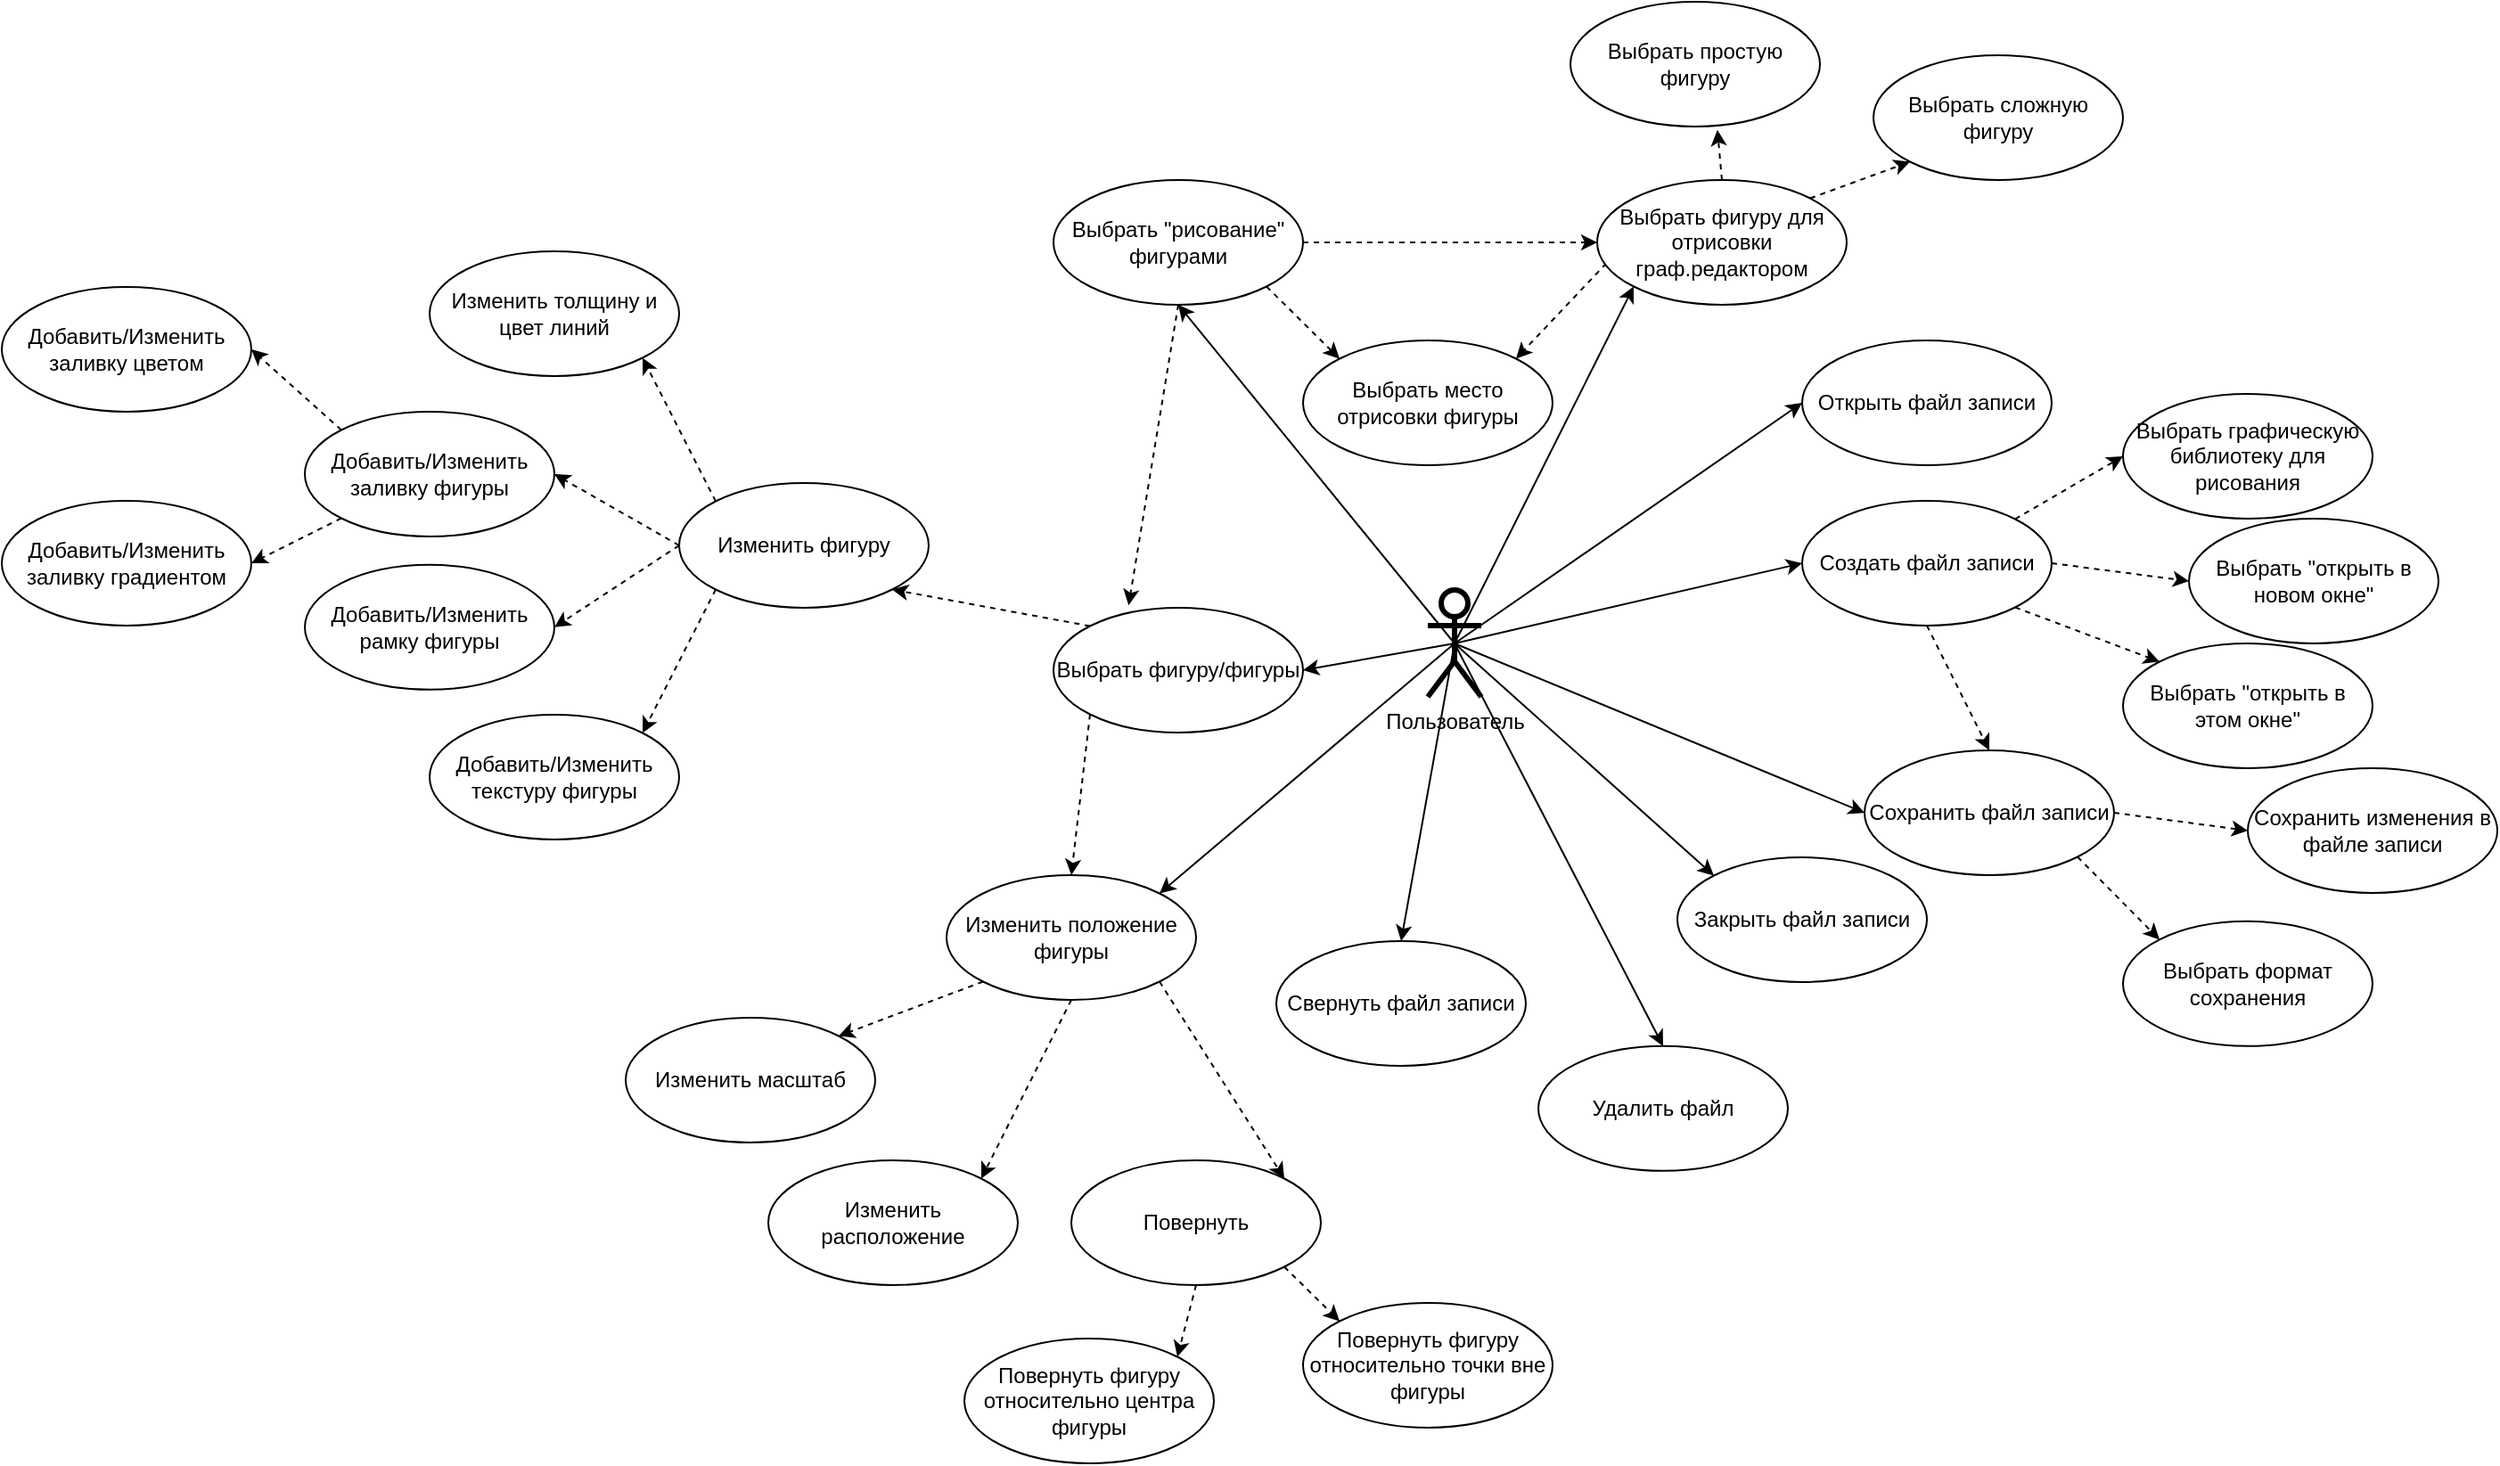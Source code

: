 <mxfile version="22.0.4" type="device" pages="3">
  <diagram id="1iLuEVDnIjaZkvtr9r3q" name="Use Case">
    <mxGraphModel dx="2060" dy="1740" grid="0" gridSize="28" guides="1" tooltips="1" connect="1" arrows="1" fold="1" page="1" pageScale="1" pageWidth="827" pageHeight="1169" background="#ffffff" math="0" shadow="0">
      <root>
        <mxCell id="0" />
        <mxCell id="1" parent="0" />
        <mxCell id="Kh0sasTL_dXiheRaYRA4-22" style="edgeStyle=none;rounded=1;orthogonalLoop=1;jettySize=auto;html=1;exitX=0.5;exitY=0.5;exitDx=0;exitDy=0;exitPerimeter=0;entryX=0;entryY=1;entryDx=0;entryDy=0;labelBackgroundColor=none;fontColor=default;" parent="1" source="oxRBoDqXkXfbxjHfXgDR-1" target="Kh0sasTL_dXiheRaYRA4-2" edge="1">
          <mxGeometry relative="1" as="geometry" />
        </mxCell>
        <mxCell id="Kh0sasTL_dXiheRaYRA4-23" style="edgeStyle=none;rounded=1;orthogonalLoop=1;jettySize=auto;html=1;exitX=0.5;exitY=0.5;exitDx=0;exitDy=0;exitPerimeter=0;entryX=0;entryY=0.5;entryDx=0;entryDy=0;labelBackgroundColor=none;fontColor=default;" parent="1" source="oxRBoDqXkXfbxjHfXgDR-1" target="Kh0sasTL_dXiheRaYRA4-11" edge="1">
          <mxGeometry relative="1" as="geometry" />
        </mxCell>
        <mxCell id="Kh0sasTL_dXiheRaYRA4-24" style="edgeStyle=none;rounded=1;orthogonalLoop=1;jettySize=auto;html=1;exitX=0.5;exitY=0.5;exitDx=0;exitDy=0;exitPerimeter=0;entryX=0;entryY=0.5;entryDx=0;entryDy=0;labelBackgroundColor=none;fontColor=default;" parent="1" source="oxRBoDqXkXfbxjHfXgDR-1" target="Kh0sasTL_dXiheRaYRA4-1" edge="1">
          <mxGeometry relative="1" as="geometry" />
        </mxCell>
        <mxCell id="Kh0sasTL_dXiheRaYRA4-31" style="edgeStyle=none;rounded=1;orthogonalLoop=1;jettySize=auto;html=1;exitX=0.5;exitY=0.5;exitDx=0;exitDy=0;exitPerimeter=0;entryX=0;entryY=0;entryDx=0;entryDy=0;labelBackgroundColor=none;fontColor=default;" parent="1" source="oxRBoDqXkXfbxjHfXgDR-1" target="Kh0sasTL_dXiheRaYRA4-12" edge="1">
          <mxGeometry relative="1" as="geometry" />
        </mxCell>
        <mxCell id="Kh0sasTL_dXiheRaYRA4-32" style="edgeStyle=none;rounded=1;orthogonalLoop=1;jettySize=auto;html=1;exitX=0.5;exitY=0.5;exitDx=0;exitDy=0;exitPerimeter=0;entryX=0.5;entryY=0;entryDx=0;entryDy=0;labelBackgroundColor=none;fontColor=default;" parent="1" source="oxRBoDqXkXfbxjHfXgDR-1" target="Kh0sasTL_dXiheRaYRA4-10" edge="1">
          <mxGeometry relative="1" as="geometry" />
        </mxCell>
        <mxCell id="Kh0sasTL_dXiheRaYRA4-33" style="edgeStyle=none;rounded=1;orthogonalLoop=1;jettySize=auto;html=1;exitX=0.5;exitY=0.5;exitDx=0;exitDy=0;exitPerimeter=0;entryX=1;entryY=0;entryDx=0;entryDy=0;labelBackgroundColor=none;fontColor=default;" parent="1" source="oxRBoDqXkXfbxjHfXgDR-1" target="Kh0sasTL_dXiheRaYRA4-8" edge="1">
          <mxGeometry relative="1" as="geometry" />
        </mxCell>
        <mxCell id="Kh0sasTL_dXiheRaYRA4-41" style="edgeStyle=none;rounded=1;orthogonalLoop=1;jettySize=auto;html=1;exitX=0.5;exitY=0.5;exitDx=0;exitDy=0;exitPerimeter=0;entryX=0.5;entryY=1;entryDx=0;entryDy=0;labelBackgroundColor=none;fontColor=default;" parent="1" source="oxRBoDqXkXfbxjHfXgDR-1" target="Kh0sasTL_dXiheRaYRA4-7" edge="1">
          <mxGeometry relative="1" as="geometry" />
        </mxCell>
        <mxCell id="Kh0sasTL_dXiheRaYRA4-95" style="edgeStyle=none;rounded=1;orthogonalLoop=1;jettySize=auto;html=1;exitX=0.5;exitY=0.5;exitDx=0;exitDy=0;exitPerimeter=0;entryX=1;entryY=0.5;entryDx=0;entryDy=0;labelBackgroundColor=none;fontColor=default;" parent="1" source="oxRBoDqXkXfbxjHfXgDR-1" target="Kh0sasTL_dXiheRaYRA4-93" edge="1">
          <mxGeometry relative="1" as="geometry" />
        </mxCell>
        <mxCell id="Kh0sasTL_dXiheRaYRA4-109" style="edgeStyle=none;rounded=1;orthogonalLoop=1;jettySize=auto;html=1;exitX=0.5;exitY=0.5;exitDx=0;exitDy=0;exitPerimeter=0;entryX=0;entryY=0.5;entryDx=0;entryDy=0;labelBackgroundColor=none;fontColor=default;" parent="1" source="oxRBoDqXkXfbxjHfXgDR-1" target="Kh0sasTL_dXiheRaYRA4-9" edge="1">
          <mxGeometry relative="1" as="geometry" />
        </mxCell>
        <mxCell id="oxRBoDqXkXfbxjHfXgDR-1" value="Пользователь" style="shape=umlActor;verticalLabelPosition=bottom;verticalAlign=top;html=1;strokeWidth=3;labelBackgroundColor=none;rounded=1;" parent="1" vertex="1">
          <mxGeometry x="600" y="280" width="30" height="60" as="geometry" />
        </mxCell>
        <mxCell id="Kh0sasTL_dXiheRaYRA4-25" style="edgeStyle=none;rounded=1;orthogonalLoop=1;jettySize=auto;html=1;exitX=1;exitY=0;exitDx=0;exitDy=0;entryX=0;entryY=0.5;entryDx=0;entryDy=0;labelBackgroundColor=none;fontColor=default;dashed=1;" parent="1" source="Kh0sasTL_dXiheRaYRA4-1" target="Kh0sasTL_dXiheRaYRA4-13" edge="1">
          <mxGeometry relative="1" as="geometry" />
        </mxCell>
        <mxCell id="Kh0sasTL_dXiheRaYRA4-26" style="edgeStyle=none;rounded=1;orthogonalLoop=1;jettySize=auto;html=1;exitX=1;exitY=0.5;exitDx=0;exitDy=0;entryX=0;entryY=0.5;entryDx=0;entryDy=0;labelBackgroundColor=none;fontColor=default;dashed=1;" parent="1" source="Kh0sasTL_dXiheRaYRA4-1" target="Kh0sasTL_dXiheRaYRA4-14" edge="1">
          <mxGeometry relative="1" as="geometry" />
        </mxCell>
        <mxCell id="Kh0sasTL_dXiheRaYRA4-27" style="edgeStyle=none;rounded=1;orthogonalLoop=1;jettySize=auto;html=1;exitX=1;exitY=1;exitDx=0;exitDy=0;entryX=0;entryY=0;entryDx=0;entryDy=0;labelBackgroundColor=none;fontColor=default;dashed=1;" parent="1" source="Kh0sasTL_dXiheRaYRA4-1" target="Kh0sasTL_dXiheRaYRA4-15" edge="1">
          <mxGeometry relative="1" as="geometry" />
        </mxCell>
        <mxCell id="Kh0sasTL_dXiheRaYRA4-28" style="edgeStyle=none;rounded=1;orthogonalLoop=1;jettySize=auto;html=1;exitX=0.5;exitY=1;exitDx=0;exitDy=0;entryX=0.5;entryY=0;entryDx=0;entryDy=0;labelBackgroundColor=none;fontColor=default;dashed=1;" parent="1" source="Kh0sasTL_dXiheRaYRA4-1" target="Kh0sasTL_dXiheRaYRA4-9" edge="1">
          <mxGeometry relative="1" as="geometry" />
        </mxCell>
        <mxCell id="Kh0sasTL_dXiheRaYRA4-1" value="Создать файл записи" style="ellipse;whiteSpace=wrap;html=1;labelBackgroundColor=none;rounded=1;" parent="1" vertex="1">
          <mxGeometry x="810" y="230" width="140" height="70" as="geometry" />
        </mxCell>
        <mxCell id="Kh0sasTL_dXiheRaYRA4-21" style="rounded=1;orthogonalLoop=1;jettySize=auto;html=1;exitX=1;exitY=0;exitDx=0;exitDy=0;entryX=0;entryY=1;entryDx=0;entryDy=0;labelBackgroundColor=none;fontColor=default;dashed=1;" parent="1" source="Kh0sasTL_dXiheRaYRA4-2" target="Kh0sasTL_dXiheRaYRA4-4" edge="1">
          <mxGeometry relative="1" as="geometry" />
        </mxCell>
        <mxCell id="Kh0sasTL_dXiheRaYRA4-94" style="edgeStyle=none;rounded=1;orthogonalLoop=1;jettySize=auto;html=1;exitX=0.037;exitY=0.667;exitDx=0;exitDy=0;entryX=1;entryY=0;entryDx=0;entryDy=0;exitPerimeter=0;labelBackgroundColor=none;fontColor=default;dashed=1;" parent="1" source="Kh0sasTL_dXiheRaYRA4-2" target="Kh0sasTL_dXiheRaYRA4-5" edge="1">
          <mxGeometry relative="1" as="geometry" />
        </mxCell>
        <mxCell id="Kh0sasTL_dXiheRaYRA4-2" value="Выбрать фигуру для отрисовки граф.редактором" style="ellipse;whiteSpace=wrap;html=1;labelBackgroundColor=none;rounded=1;" parent="1" vertex="1">
          <mxGeometry x="695" y="50" width="140" height="70" as="geometry" />
        </mxCell>
        <mxCell id="Kh0sasTL_dXiheRaYRA4-3" value="Выбрать простую фигуру" style="ellipse;whiteSpace=wrap;html=1;labelBackgroundColor=none;rounded=1;" parent="1" vertex="1">
          <mxGeometry x="680" y="-50" width="140" height="70" as="geometry" />
        </mxCell>
        <mxCell id="Kh0sasTL_dXiheRaYRA4-4" value="Выбрать сложную фигуру" style="ellipse;whiteSpace=wrap;html=1;labelBackgroundColor=none;rounded=1;" parent="1" vertex="1">
          <mxGeometry x="850" y="-20" width="140" height="70" as="geometry" />
        </mxCell>
        <mxCell id="Kh0sasTL_dXiheRaYRA4-5" value="Выбрать место отрисовки фигуры" style="ellipse;whiteSpace=wrap;html=1;labelBackgroundColor=none;rounded=1;" parent="1" vertex="1">
          <mxGeometry x="530" y="140" width="140" height="70" as="geometry" />
        </mxCell>
        <mxCell id="Kh0sasTL_dXiheRaYRA4-103" style="edgeStyle=none;rounded=1;orthogonalLoop=1;jettySize=auto;html=1;exitX=0;exitY=0;exitDx=0;exitDy=0;entryX=1;entryY=1;entryDx=0;entryDy=0;labelBackgroundColor=none;fontColor=default;dashed=1;" parent="1" source="Kh0sasTL_dXiheRaYRA4-6" target="Kh0sasTL_dXiheRaYRA4-40" edge="1">
          <mxGeometry relative="1" as="geometry" />
        </mxCell>
        <mxCell id="Kh0sasTL_dXiheRaYRA4-104" style="edgeStyle=none;rounded=1;orthogonalLoop=1;jettySize=auto;html=1;exitX=0;exitY=0.5;exitDx=0;exitDy=0;entryX=1;entryY=0.5;entryDx=0;entryDy=0;labelBackgroundColor=none;fontColor=default;dashed=1;" parent="1" source="Kh0sasTL_dXiheRaYRA4-6" target="Kh0sasTL_dXiheRaYRA4-83" edge="1">
          <mxGeometry relative="1" as="geometry" />
        </mxCell>
        <mxCell id="Kh0sasTL_dXiheRaYRA4-105" style="edgeStyle=none;rounded=1;orthogonalLoop=1;jettySize=auto;html=1;exitX=0;exitY=0.5;exitDx=0;exitDy=0;entryX=1;entryY=0.5;entryDx=0;entryDy=0;labelBackgroundColor=none;fontColor=default;dashed=1;" parent="1" source="Kh0sasTL_dXiheRaYRA4-6" target="Kh0sasTL_dXiheRaYRA4-86" edge="1">
          <mxGeometry relative="1" as="geometry" />
        </mxCell>
        <mxCell id="Kh0sasTL_dXiheRaYRA4-106" style="edgeStyle=none;rounded=1;orthogonalLoop=1;jettySize=auto;html=1;exitX=0;exitY=1;exitDx=0;exitDy=0;entryX=1;entryY=0;entryDx=0;entryDy=0;labelBackgroundColor=none;fontColor=default;dashed=1;" parent="1" source="Kh0sasTL_dXiheRaYRA4-6" target="Kh0sasTL_dXiheRaYRA4-87" edge="1">
          <mxGeometry relative="1" as="geometry" />
        </mxCell>
        <mxCell id="Kh0sasTL_dXiheRaYRA4-6" value="Изменить фигуру" style="ellipse;whiteSpace=wrap;html=1;labelBackgroundColor=none;rounded=1;" parent="1" vertex="1">
          <mxGeometry x="180" y="220" width="140" height="70" as="geometry" />
        </mxCell>
        <mxCell id="Kh0sasTL_dXiheRaYRA4-19" style="rounded=1;orthogonalLoop=1;jettySize=auto;html=1;exitX=1;exitY=0.5;exitDx=0;exitDy=0;entryX=0;entryY=0.5;entryDx=0;entryDy=0;labelBackgroundColor=none;fontColor=default;dashed=1;" parent="1" source="Kh0sasTL_dXiheRaYRA4-7" target="Kh0sasTL_dXiheRaYRA4-2" edge="1">
          <mxGeometry relative="1" as="geometry" />
        </mxCell>
        <mxCell id="Kh0sasTL_dXiheRaYRA4-36" style="edgeStyle=none;rounded=1;orthogonalLoop=1;jettySize=auto;html=1;exitX=1;exitY=1;exitDx=0;exitDy=0;entryX=0;entryY=0;entryDx=0;entryDy=0;labelBackgroundColor=none;fontColor=default;dashed=1;" parent="1" source="Kh0sasTL_dXiheRaYRA4-7" target="Kh0sasTL_dXiheRaYRA4-5" edge="1">
          <mxGeometry relative="1" as="geometry" />
        </mxCell>
        <mxCell id="nEaaID35jIRw1yTL6WSW-1" style="rounded=0;orthogonalLoop=1;jettySize=auto;html=1;exitX=0.5;exitY=1;exitDx=0;exitDy=0;entryX=0.301;entryY=-0.02;entryDx=0;entryDy=0;entryPerimeter=0;dashed=1;" parent="1" source="Kh0sasTL_dXiheRaYRA4-7" target="Kh0sasTL_dXiheRaYRA4-93" edge="1">
          <mxGeometry relative="1" as="geometry" />
        </mxCell>
        <mxCell id="Kh0sasTL_dXiheRaYRA4-7" value="Выбрать &quot;рисование&quot; фигурами" style="ellipse;whiteSpace=wrap;html=1;labelBackgroundColor=none;rounded=1;" parent="1" vertex="1">
          <mxGeometry x="390" y="50" width="140" height="70" as="geometry" />
        </mxCell>
        <mxCell id="Kh0sasTL_dXiheRaYRA4-98" style="edgeStyle=none;rounded=1;orthogonalLoop=1;jettySize=auto;html=1;exitX=0;exitY=1;exitDx=0;exitDy=0;entryX=1;entryY=0;entryDx=0;entryDy=0;labelBackgroundColor=none;fontColor=default;dashed=1;" parent="1" source="Kh0sasTL_dXiheRaYRA4-8" target="Kh0sasTL_dXiheRaYRA4-88" edge="1">
          <mxGeometry relative="1" as="geometry" />
        </mxCell>
        <mxCell id="Kh0sasTL_dXiheRaYRA4-99" style="edgeStyle=none;rounded=1;orthogonalLoop=1;jettySize=auto;html=1;exitX=0.5;exitY=1;exitDx=0;exitDy=0;entryX=1;entryY=0;entryDx=0;entryDy=0;labelBackgroundColor=none;fontColor=default;dashed=1;" parent="1" source="Kh0sasTL_dXiheRaYRA4-8" target="Kh0sasTL_dXiheRaYRA4-89" edge="1">
          <mxGeometry relative="1" as="geometry" />
        </mxCell>
        <mxCell id="Kh0sasTL_dXiheRaYRA4-100" style="edgeStyle=none;rounded=1;orthogonalLoop=1;jettySize=auto;html=1;exitX=1;exitY=1;exitDx=0;exitDy=0;entryX=1;entryY=0;entryDx=0;entryDy=0;labelBackgroundColor=none;fontColor=default;dashed=1;" parent="1" source="Kh0sasTL_dXiheRaYRA4-8" target="Kh0sasTL_dXiheRaYRA4-90" edge="1">
          <mxGeometry relative="1" as="geometry" />
        </mxCell>
        <mxCell id="Kh0sasTL_dXiheRaYRA4-8" value="Изменить положение фигуры" style="ellipse;whiteSpace=wrap;html=1;labelBackgroundColor=none;rounded=1;" parent="1" vertex="1">
          <mxGeometry x="330" y="440" width="140" height="70" as="geometry" />
        </mxCell>
        <mxCell id="Kh0sasTL_dXiheRaYRA4-29" style="edgeStyle=none;rounded=1;orthogonalLoop=1;jettySize=auto;html=1;exitX=1;exitY=0.5;exitDx=0;exitDy=0;entryX=0;entryY=0.5;entryDx=0;entryDy=0;labelBackgroundColor=none;fontColor=default;dashed=1;" parent="1" source="Kh0sasTL_dXiheRaYRA4-9" target="Kh0sasTL_dXiheRaYRA4-16" edge="1">
          <mxGeometry relative="1" as="geometry" />
        </mxCell>
        <mxCell id="Kh0sasTL_dXiheRaYRA4-111" style="edgeStyle=none;rounded=1;orthogonalLoop=1;jettySize=auto;html=1;exitX=1;exitY=1;exitDx=0;exitDy=0;entryX=0;entryY=0;entryDx=0;entryDy=0;labelBackgroundColor=none;fontColor=default;dashed=1;" parent="1" source="Kh0sasTL_dXiheRaYRA4-9" target="Kh0sasTL_dXiheRaYRA4-110" edge="1">
          <mxGeometry relative="1" as="geometry" />
        </mxCell>
        <mxCell id="Kh0sasTL_dXiheRaYRA4-9" value="Сохранить файл записи" style="ellipse;whiteSpace=wrap;html=1;labelBackgroundColor=none;rounded=1;" parent="1" vertex="1">
          <mxGeometry x="845" y="370" width="140" height="70" as="geometry" />
        </mxCell>
        <mxCell id="Kh0sasTL_dXiheRaYRA4-10" value="Свернуть файл записи" style="ellipse;whiteSpace=wrap;html=1;labelBackgroundColor=none;rounded=1;" parent="1" vertex="1">
          <mxGeometry x="515" y="477" width="140" height="70" as="geometry" />
        </mxCell>
        <mxCell id="Kh0sasTL_dXiheRaYRA4-11" value="Открыть файл записи" style="ellipse;whiteSpace=wrap;html=1;labelBackgroundColor=none;rounded=1;" parent="1" vertex="1">
          <mxGeometry x="810" y="140" width="140" height="70" as="geometry" />
        </mxCell>
        <mxCell id="Kh0sasTL_dXiheRaYRA4-12" value="Закрыть файл записи" style="ellipse;whiteSpace=wrap;html=1;labelBackgroundColor=none;rounded=1;" parent="1" vertex="1">
          <mxGeometry x="740" y="430" width="140" height="70" as="geometry" />
        </mxCell>
        <mxCell id="Kh0sasTL_dXiheRaYRA4-13" value="Выбрать графическую библиотеку для рисования" style="ellipse;whiteSpace=wrap;html=1;labelBackgroundColor=none;rounded=1;" parent="1" vertex="1">
          <mxGeometry x="990" y="170" width="140" height="70" as="geometry" />
        </mxCell>
        <mxCell id="Kh0sasTL_dXiheRaYRA4-14" value="Выбрать &quot;открыть в новом окне&quot;" style="ellipse;whiteSpace=wrap;html=1;labelBackgroundColor=none;rounded=1;" parent="1" vertex="1">
          <mxGeometry x="1027" y="240" width="140" height="70" as="geometry" />
        </mxCell>
        <mxCell id="Kh0sasTL_dXiheRaYRA4-15" value="Выбрать &quot;открыть в этом окне&quot;" style="ellipse;whiteSpace=wrap;html=1;labelBackgroundColor=none;rounded=1;" parent="1" vertex="1">
          <mxGeometry x="990" y="310" width="140" height="70" as="geometry" />
        </mxCell>
        <mxCell id="Kh0sasTL_dXiheRaYRA4-16" value="Сохранить изменения в файле записи" style="ellipse;whiteSpace=wrap;html=1;labelBackgroundColor=none;rounded=1;" parent="1" vertex="1">
          <mxGeometry x="1060" y="380" width="140" height="70" as="geometry" />
        </mxCell>
        <mxCell id="Kh0sasTL_dXiheRaYRA4-20" style="rounded=1;orthogonalLoop=1;jettySize=auto;html=1;exitX=0.5;exitY=0;exitDx=0;exitDy=0;entryX=0.589;entryY=1.027;entryDx=0;entryDy=0;entryPerimeter=0;labelBackgroundColor=none;fontColor=default;dashed=1;" parent="1" source="Kh0sasTL_dXiheRaYRA4-2" target="Kh0sasTL_dXiheRaYRA4-3" edge="1">
          <mxGeometry relative="1" as="geometry" />
        </mxCell>
        <mxCell id="Kh0sasTL_dXiheRaYRA4-40" value="Изменить толщину и цвет линий" style="ellipse;whiteSpace=wrap;html=1;labelBackgroundColor=none;rounded=1;" parent="1" vertex="1">
          <mxGeometry x="40" y="90" width="140" height="70" as="geometry" />
        </mxCell>
        <mxCell id="Kh0sasTL_dXiheRaYRA4-107" style="edgeStyle=none;rounded=1;orthogonalLoop=1;jettySize=auto;html=1;exitX=0;exitY=0;exitDx=0;exitDy=0;entryX=1;entryY=0.5;entryDx=0;entryDy=0;labelBackgroundColor=none;fontColor=default;dashed=1;" parent="1" source="Kh0sasTL_dXiheRaYRA4-83" target="Kh0sasTL_dXiheRaYRA4-84" edge="1">
          <mxGeometry relative="1" as="geometry" />
        </mxCell>
        <mxCell id="Kh0sasTL_dXiheRaYRA4-108" style="edgeStyle=none;rounded=1;orthogonalLoop=1;jettySize=auto;html=1;exitX=0;exitY=1;exitDx=0;exitDy=0;entryX=1;entryY=0.5;entryDx=0;entryDy=0;labelBackgroundColor=none;fontColor=default;dashed=1;" parent="1" source="Kh0sasTL_dXiheRaYRA4-83" target="Kh0sasTL_dXiheRaYRA4-85" edge="1">
          <mxGeometry relative="1" as="geometry" />
        </mxCell>
        <mxCell id="Kh0sasTL_dXiheRaYRA4-83" value="Добавить/Изменить заливку фигуры" style="ellipse;whiteSpace=wrap;html=1;labelBackgroundColor=none;rounded=1;" parent="1" vertex="1">
          <mxGeometry x="-30" y="180" width="140" height="70" as="geometry" />
        </mxCell>
        <mxCell id="Kh0sasTL_dXiheRaYRA4-84" value="Добавить/Изменить заливку цветом" style="ellipse;whiteSpace=wrap;html=1;labelBackgroundColor=none;rounded=1;" parent="1" vertex="1">
          <mxGeometry x="-200" y="110" width="140" height="70" as="geometry" />
        </mxCell>
        <mxCell id="Kh0sasTL_dXiheRaYRA4-85" value="Добавить/Изменить заливку градиентом" style="ellipse;whiteSpace=wrap;html=1;labelBackgroundColor=none;rounded=1;" parent="1" vertex="1">
          <mxGeometry x="-200" y="230" width="140" height="70" as="geometry" />
        </mxCell>
        <mxCell id="Kh0sasTL_dXiheRaYRA4-86" value="Добавить/Изменить рамку фигуры" style="ellipse;whiteSpace=wrap;html=1;labelBackgroundColor=none;rounded=1;" parent="1" vertex="1">
          <mxGeometry x="-30" y="265.93" width="140" height="70" as="geometry" />
        </mxCell>
        <mxCell id="Kh0sasTL_dXiheRaYRA4-87" value="Добавить/Изменить текстуру фигуры" style="ellipse;whiteSpace=wrap;html=1;labelBackgroundColor=none;rounded=1;" parent="1" vertex="1">
          <mxGeometry x="40" y="350" width="140" height="70" as="geometry" />
        </mxCell>
        <mxCell id="Kh0sasTL_dXiheRaYRA4-88" value="Изменить масштаб" style="ellipse;whiteSpace=wrap;html=1;labelBackgroundColor=none;rounded=1;" parent="1" vertex="1">
          <mxGeometry x="150" y="520" width="140" height="70" as="geometry" />
        </mxCell>
        <mxCell id="Kh0sasTL_dXiheRaYRA4-89" value="Изменить расположение" style="ellipse;whiteSpace=wrap;html=1;labelBackgroundColor=none;rounded=1;" parent="1" vertex="1">
          <mxGeometry x="230" y="600" width="140" height="70" as="geometry" />
        </mxCell>
        <mxCell id="Kh0sasTL_dXiheRaYRA4-101" style="edgeStyle=none;rounded=1;orthogonalLoop=1;jettySize=auto;html=1;exitX=0.5;exitY=1;exitDx=0;exitDy=0;entryX=1;entryY=0;entryDx=0;entryDy=0;labelBackgroundColor=none;fontColor=default;dashed=1;" parent="1" source="Kh0sasTL_dXiheRaYRA4-90" target="Kh0sasTL_dXiheRaYRA4-91" edge="1">
          <mxGeometry relative="1" as="geometry" />
        </mxCell>
        <mxCell id="Kh0sasTL_dXiheRaYRA4-102" style="edgeStyle=none;rounded=1;orthogonalLoop=1;jettySize=auto;html=1;exitX=1;exitY=1;exitDx=0;exitDy=0;entryX=0;entryY=0;entryDx=0;entryDy=0;labelBackgroundColor=none;fontColor=default;dashed=1;" parent="1" source="Kh0sasTL_dXiheRaYRA4-90" target="Kh0sasTL_dXiheRaYRA4-92" edge="1">
          <mxGeometry relative="1" as="geometry" />
        </mxCell>
        <mxCell id="Kh0sasTL_dXiheRaYRA4-90" value="Повернуть" style="ellipse;whiteSpace=wrap;html=1;labelBackgroundColor=none;rounded=1;" parent="1" vertex="1">
          <mxGeometry x="400" y="600" width="140" height="70" as="geometry" />
        </mxCell>
        <mxCell id="Kh0sasTL_dXiheRaYRA4-91" value="Повернуть фигуру относительно центра фигуры" style="ellipse;whiteSpace=wrap;html=1;labelBackgroundColor=none;rounded=1;" parent="1" vertex="1">
          <mxGeometry x="340" y="700" width="140" height="70" as="geometry" />
        </mxCell>
        <mxCell id="Kh0sasTL_dXiheRaYRA4-92" value="Повернуть фигуру относительно точки вне фигуры" style="ellipse;whiteSpace=wrap;html=1;labelBackgroundColor=none;rounded=1;" parent="1" vertex="1">
          <mxGeometry x="530" y="680" width="140" height="70" as="geometry" />
        </mxCell>
        <mxCell id="Kh0sasTL_dXiheRaYRA4-96" style="edgeStyle=none;rounded=1;orthogonalLoop=1;jettySize=auto;html=1;exitX=0;exitY=0;exitDx=0;exitDy=0;entryX=1;entryY=1;entryDx=0;entryDy=0;labelBackgroundColor=none;fontColor=default;dashed=1;" parent="1" source="Kh0sasTL_dXiheRaYRA4-93" target="Kh0sasTL_dXiheRaYRA4-6" edge="1">
          <mxGeometry relative="1" as="geometry" />
        </mxCell>
        <mxCell id="Kh0sasTL_dXiheRaYRA4-97" style="edgeStyle=none;rounded=1;orthogonalLoop=1;jettySize=auto;html=1;exitX=0;exitY=1;exitDx=0;exitDy=0;entryX=0.5;entryY=0;entryDx=0;entryDy=0;labelBackgroundColor=none;fontColor=default;dashed=1;" parent="1" source="Kh0sasTL_dXiheRaYRA4-93" target="Kh0sasTL_dXiheRaYRA4-8" edge="1">
          <mxGeometry relative="1" as="geometry" />
        </mxCell>
        <mxCell id="Kh0sasTL_dXiheRaYRA4-93" value="Выбрать фигуру/фигуры" style="ellipse;whiteSpace=wrap;html=1;labelBackgroundColor=none;rounded=1;" parent="1" vertex="1">
          <mxGeometry x="390" y="290" width="140" height="70" as="geometry" />
        </mxCell>
        <mxCell id="Kh0sasTL_dXiheRaYRA4-110" value="Выбрать формат сохранения" style="ellipse;whiteSpace=wrap;html=1;labelBackgroundColor=none;rounded=1;" parent="1" vertex="1">
          <mxGeometry x="990" y="465.93" width="140" height="70" as="geometry" />
        </mxCell>
        <mxCell id="419LSJw8-XE0xrJgcBc3-1" value="Удалить файл" style="ellipse;whiteSpace=wrap;html=1;labelBackgroundColor=none;rounded=1;" parent="1" vertex="1">
          <mxGeometry x="662" y="535.93" width="140" height="70" as="geometry" />
        </mxCell>
        <mxCell id="419LSJw8-XE0xrJgcBc3-2" style="edgeStyle=none;rounded=1;orthogonalLoop=1;jettySize=auto;html=1;exitX=0.5;exitY=0.5;exitDx=0;exitDy=0;exitPerimeter=0;entryX=0.5;entryY=0;entryDx=0;entryDy=0;labelBackgroundColor=none;fontColor=default;" parent="1" source="oxRBoDqXkXfbxjHfXgDR-1" target="419LSJw8-XE0xrJgcBc3-1" edge="1">
          <mxGeometry relative="1" as="geometry">
            <mxPoint x="643" y="338" as="sourcePoint" />
            <mxPoint x="789" y="468" as="targetPoint" />
          </mxGeometry>
        </mxCell>
      </root>
    </mxGraphModel>
  </diagram>
  <diagram id="PyrKMpu_ycwQ3cg3S3u5" name="ДП">
    <mxGraphModel dx="746" dy="457" grid="1" gridSize="10" guides="1" tooltips="1" connect="1" arrows="1" fold="1" page="1" pageScale="1" pageWidth="827" pageHeight="1169" math="0" shadow="0">
      <root>
        <mxCell id="0" />
        <mxCell id="1" parent="0" />
        <mxCell id="bDWF1SQXs8SLrWMLZSUX-2" style="edgeStyle=none;rounded=0;orthogonalLoop=1;jettySize=auto;html=1;exitX=0.5;exitY=0.5;exitDx=0;exitDy=0;exitPerimeter=0;endArrow=none;endFill=0;dashed=1;" parent="1" source="nb-kfdWa5h6-bXmlmSGa-47" edge="1">
          <mxGeometry relative="1" as="geometry">
            <mxPoint x="76" y="1060" as="targetPoint" />
          </mxGeometry>
        </mxCell>
        <mxCell id="RD_BeHo5g6DlWTZ0ci5n-1" value="Пользователь" style="shape=umlActor;verticalLabelPosition=bottom;verticalAlign=top;html=1;" parent="1" vertex="1">
          <mxGeometry x="60" y="160" width="30" height="60" as="geometry" />
        </mxCell>
        <mxCell id="RD_BeHo5g6DlWTZ0ci5n-18" value="загрузка и запуск&lt;br&gt;граф.библиотеки" style="html=1;align=left;spacingLeft=2;endArrow=block;rounded=0;edgeStyle=orthogonalEdgeStyle;curved=0;rounded=0;" parent="1" edge="1">
          <mxGeometry relative="1" as="geometry">
            <mxPoint x="365" y="409.92" as="sourcePoint" />
            <Array as="points">
              <mxPoint x="395" y="439.92" />
            </Array>
            <mxPoint x="370" y="439.979" as="targetPoint" />
          </mxGeometry>
        </mxCell>
        <mxCell id="bDWF1SQXs8SLrWMLZSUX-3" style="edgeStyle=none;rounded=0;orthogonalLoop=1;jettySize=auto;html=1;exitX=0.5;exitY=1;exitDx=0;exitDy=0;dashed=1;endArrow=none;endFill=0;" parent="1" source="nb-kfdWa5h6-bXmlmSGa-49" edge="1">
          <mxGeometry relative="1" as="geometry">
            <mxPoint x="200" y="1060" as="targetPoint" />
          </mxGeometry>
        </mxCell>
        <mxCell id="F0in1F5rgaErxLPaR_0D-1" value="Файл" style="rounded=0;whiteSpace=wrap;html=1;" parent="1" vertex="1">
          <mxGeometry x="140" y="160" width="120" height="60" as="geometry" />
        </mxCell>
        <mxCell id="F0in1F5rgaErxLPaR_0D-2" value="Граф.Редактор" style="rounded=0;whiteSpace=wrap;html=1;" parent="1" vertex="1">
          <mxGeometry x="300" y="160" width="120" height="60" as="geometry" />
        </mxCell>
        <mxCell id="F0in1F5rgaErxLPaR_0D-3" value="Область рисования" style="rounded=0;whiteSpace=wrap;html=1;" parent="1" vertex="1">
          <mxGeometry x="460" y="160" width="120" height="60" as="geometry" />
        </mxCell>
        <mxCell id="bDWF1SQXs8SLrWMLZSUX-1" value="Объект" style="rounded=0;whiteSpace=wrap;html=1;" parent="1" vertex="1">
          <mxGeometry x="620" y="160" width="120" height="60" as="geometry" />
        </mxCell>
        <mxCell id="bDWF1SQXs8SLrWMLZSUX-5" style="edgeStyle=none;rounded=0;orthogonalLoop=1;jettySize=auto;html=1;exitX=0.5;exitY=1;exitDx=0;exitDy=0;dashed=1;endArrow=none;endFill=0;" parent="1" source="nb-kfdWa5h6-bXmlmSGa-33" edge="1">
          <mxGeometry relative="1" as="geometry">
            <mxPoint x="360" y="1060" as="targetPoint" />
            <mxPoint x="210" y="230" as="sourcePoint" />
          </mxGeometry>
        </mxCell>
        <mxCell id="bDWF1SQXs8SLrWMLZSUX-6" style="edgeStyle=none;rounded=0;orthogonalLoop=1;jettySize=auto;html=1;exitX=0.5;exitY=1;exitDx=0;exitDy=0;dashed=1;endArrow=none;endFill=0;" parent="1" source="nb-kfdWa5h6-bXmlmSGa-13" edge="1">
          <mxGeometry relative="1" as="geometry">
            <mxPoint x="520" y="1060" as="targetPoint" />
            <mxPoint x="370" y="230" as="sourcePoint" />
          </mxGeometry>
        </mxCell>
        <mxCell id="bDWF1SQXs8SLrWMLZSUX-7" style="edgeStyle=none;rounded=0;orthogonalLoop=1;jettySize=auto;html=1;exitX=0.5;exitY=1;exitDx=0;exitDy=0;dashed=1;endArrow=none;endFill=0;" parent="1" source="nb-kfdWa5h6-bXmlmSGa-29" edge="1">
          <mxGeometry relative="1" as="geometry">
            <mxPoint x="680" y="1060" as="targetPoint" />
            <mxPoint x="530" y="230" as="sourcePoint" />
          </mxGeometry>
        </mxCell>
        <mxCell id="bDWF1SQXs8SLrWMLZSUX-9" value="" style="edgeStyle=none;rounded=0;orthogonalLoop=1;jettySize=auto;html=1;exitX=0.5;exitY=0.5;exitDx=0;exitDy=0;exitPerimeter=0;endArrow=none;endFill=0;dashed=1;" parent="1" source="RD_BeHo5g6DlWTZ0ci5n-1" target="bDWF1SQXs8SLrWMLZSUX-8" edge="1">
          <mxGeometry relative="1" as="geometry">
            <mxPoint x="76" y="780" as="targetPoint" />
            <mxPoint x="75" y="190" as="sourcePoint" />
          </mxGeometry>
        </mxCell>
        <mxCell id="bDWF1SQXs8SLrWMLZSUX-16" style="edgeStyle=none;rounded=0;orthogonalLoop=1;jettySize=auto;html=1;curved=0;" parent="1" edge="1">
          <mxGeometry relative="1" as="geometry">
            <mxPoint x="85" y="320" as="sourcePoint" />
            <mxPoint x="190" y="320" as="targetPoint" />
          </mxGeometry>
        </mxCell>
        <mxCell id="bDWF1SQXs8SLrWMLZSUX-12" value="" style="edgeStyle=none;rounded=0;orthogonalLoop=1;jettySize=auto;html=1;exitX=0.5;exitY=1;exitDx=0;exitDy=0;dashed=1;endArrow=none;endFill=0;" parent="1" source="F0in1F5rgaErxLPaR_0D-1" target="bDWF1SQXs8SLrWMLZSUX-11" edge="1">
          <mxGeometry relative="1" as="geometry">
            <mxPoint x="200" y="780" as="targetPoint" />
            <mxPoint x="200" y="220" as="sourcePoint" />
          </mxGeometry>
        </mxCell>
        <mxCell id="bDWF1SQXs8SLrWMLZSUX-11" value="" style="html=1;points=[[0,0,0,0,5],[0,1,0,0,-5],[1,0,0,0,5],[1,1,0,0,-5]];perimeter=orthogonalPerimeter;outlineConnect=0;targetShapes=umlLifeline;portConstraint=eastwest;newEdgeStyle={&quot;curved&quot;:0,&quot;rounded&quot;:0};" parent="1" vertex="1">
          <mxGeometry x="195" y="260" width="10" height="140" as="geometry" />
        </mxCell>
        <mxCell id="bDWF1SQXs8SLrWMLZSUX-14" value="создать файл" style="text;html=1;align=center;verticalAlign=middle;resizable=0;points=[];autosize=1;strokeColor=none;fillColor=none;" parent="1" vertex="1">
          <mxGeometry x="80" y="246" width="100" height="30" as="geometry" />
        </mxCell>
        <mxCell id="bDWF1SQXs8SLrWMLZSUX-15" value="открыть файл" style="text;html=1;align=center;verticalAlign=middle;resizable=0;points=[];autosize=1;strokeColor=none;fillColor=none;" parent="1" vertex="1">
          <mxGeometry x="90" y="360" width="100" height="30" as="geometry" />
        </mxCell>
        <mxCell id="bDWF1SQXs8SLrWMLZSUX-17" style="edgeStyle=none;rounded=0;orthogonalLoop=1;jettySize=auto;html=1;curved=0;" parent="1" edge="1">
          <mxGeometry relative="1" as="geometry">
            <mxPoint x="85" y="270" as="sourcePoint" />
            <mxPoint x="190" y="270" as="targetPoint" />
          </mxGeometry>
        </mxCell>
        <mxCell id="bDWF1SQXs8SLrWMLZSUX-19" value="" style="edgeStyle=none;rounded=0;orthogonalLoop=1;jettySize=auto;html=1;exitX=0.5;exitY=1;exitDx=0;exitDy=0;dashed=1;endArrow=none;endFill=0;" parent="1" source="F0in1F5rgaErxLPaR_0D-2" target="bDWF1SQXs8SLrWMLZSUX-18" edge="1">
          <mxGeometry relative="1" as="geometry">
            <mxPoint x="360" y="780" as="targetPoint" />
            <mxPoint x="360" y="220" as="sourcePoint" />
          </mxGeometry>
        </mxCell>
        <mxCell id="bDWF1SQXs8SLrWMLZSUX-18" value="" style="html=1;points=[[0,0,0,0,5],[0,1,0,0,-5],[1,0,0,0,5],[1,1,0,0,-5]];perimeter=orthogonalPerimeter;outlineConnect=0;targetShapes=umlLifeline;portConstraint=eastwest;newEdgeStyle={&quot;curved&quot;:0,&quot;rounded&quot;:0};" parent="1" vertex="1">
          <mxGeometry x="355" y="380" width="10" height="80" as="geometry" />
        </mxCell>
        <mxCell id="nb-kfdWa5h6-bXmlmSGa-1" style="edgeStyle=none;rounded=0;orthogonalLoop=1;jettySize=auto;html=1;curved=0;" parent="1" edge="1">
          <mxGeometry relative="1" as="geometry">
            <mxPoint x="85" y="390" as="sourcePoint" />
            <mxPoint x="190" y="390" as="targetPoint" />
          </mxGeometry>
        </mxCell>
        <mxCell id="nb-kfdWa5h6-bXmlmSGa-2" value="выбрать &lt;br&gt;&lt;br&gt;граф.библиотеку" style="text;html=1;align=center;verticalAlign=middle;resizable=0;points=[];autosize=1;strokeColor=none;fillColor=none;" parent="1" vertex="1">
          <mxGeometry x="75" y="290" width="120" height="60" as="geometry" />
        </mxCell>
        <mxCell id="nb-kfdWa5h6-bXmlmSGa-5" style="edgeStyle=none;rounded=0;orthogonalLoop=1;jettySize=auto;html=1;curved=0;" parent="1" edge="1">
          <mxGeometry relative="1" as="geometry">
            <mxPoint x="210" y="392" as="sourcePoint" />
            <mxPoint x="355" y="392" as="targetPoint" />
          </mxGeometry>
        </mxCell>
        <mxCell id="nb-kfdWa5h6-bXmlmSGa-6" value="Запуск граф.редактора" style="text;html=1;align=center;verticalAlign=middle;resizable=0;points=[];autosize=1;strokeColor=none;fillColor=none;" parent="1" vertex="1">
          <mxGeometry x="205" y="360" width="150" height="30" as="geometry" />
        </mxCell>
        <mxCell id="nb-kfdWa5h6-bXmlmSGa-8" value="" style="edgeStyle=none;rounded=0;orthogonalLoop=1;jettySize=auto;html=1;exitX=0.5;exitY=1;exitDx=0;exitDy=0;dashed=1;endArrow=none;endFill=0;" parent="1" source="bDWF1SQXs8SLrWMLZSUX-1" target="nb-kfdWa5h6-bXmlmSGa-7" edge="1">
          <mxGeometry relative="1" as="geometry">
            <mxPoint x="690" y="780" as="targetPoint" />
            <mxPoint x="680" y="220" as="sourcePoint" />
          </mxGeometry>
        </mxCell>
        <mxCell id="nb-kfdWa5h6-bXmlmSGa-7" value="" style="html=1;points=[[0,0,0,0,5],[0,1,0,0,-5],[1,0,0,0,5],[1,1,0,0,-5]];perimeter=orthogonalPerimeter;outlineConnect=0;targetShapes=umlLifeline;portConstraint=eastwest;newEdgeStyle={&quot;curved&quot;:0,&quot;rounded&quot;:0};" parent="1" vertex="1">
          <mxGeometry x="675" y="460" width="10" height="200" as="geometry" />
        </mxCell>
        <mxCell id="nb-kfdWa5h6-bXmlmSGa-9" style="edgeStyle=none;rounded=0;orthogonalLoop=1;jettySize=auto;html=1;curved=0;" parent="1" edge="1">
          <mxGeometry relative="1" as="geometry">
            <mxPoint x="85" y="470" as="sourcePoint" />
            <mxPoint x="670" y="470" as="targetPoint" />
          </mxGeometry>
        </mxCell>
        <mxCell id="nb-kfdWa5h6-bXmlmSGa-10" value="Выбрать фигуру" style="text;html=1;align=center;verticalAlign=middle;resizable=0;points=[];autosize=1;strokeColor=none;fillColor=none;" parent="1" vertex="1">
          <mxGeometry x="85" y="445" width="110" height="30" as="geometry" />
        </mxCell>
        <mxCell id="nb-kfdWa5h6-bXmlmSGa-12" value="" style="edgeStyle=none;rounded=0;orthogonalLoop=1;jettySize=auto;html=1;exitX=0.5;exitY=1;exitDx=0;exitDy=0;dashed=1;endArrow=none;endFill=0;" parent="1" source="bDWF1SQXs8SLrWMLZSUX-18" target="nb-kfdWa5h6-bXmlmSGa-11" edge="1">
          <mxGeometry relative="1" as="geometry">
            <mxPoint x="360" y="780" as="targetPoint" />
            <mxPoint x="360" y="460" as="sourcePoint" />
          </mxGeometry>
        </mxCell>
        <mxCell id="nb-kfdWa5h6-bXmlmSGa-20" style="edgeStyle=none;rounded=0;orthogonalLoop=1;jettySize=auto;html=1;curved=0;exitX=1;exitY=1;exitDx=0;exitDy=-5;exitPerimeter=0;" parent="1" source="nb-kfdWa5h6-bXmlmSGa-11" target="nb-kfdWa5h6-bXmlmSGa-13" edge="1">
          <mxGeometry relative="1" as="geometry" />
        </mxCell>
        <mxCell id="nb-kfdWa5h6-bXmlmSGa-11" value="" style="html=1;points=[[0,0,0,0,5],[0,1,0,0,-5],[1,0,0,0,5],[1,1,0,0,-5]];perimeter=orthogonalPerimeter;outlineConnect=0;targetShapes=umlLifeline;portConstraint=eastwest;newEdgeStyle={&quot;curved&quot;:0,&quot;rounded&quot;:0};" parent="1" vertex="1">
          <mxGeometry x="355" y="490" width="10" height="140" as="geometry" />
        </mxCell>
        <mxCell id="nb-kfdWa5h6-bXmlmSGa-14" value="" style="edgeStyle=none;rounded=0;orthogonalLoop=1;jettySize=auto;html=1;exitX=0.5;exitY=1;exitDx=0;exitDy=0;dashed=1;endArrow=none;endFill=0;" parent="1" source="F0in1F5rgaErxLPaR_0D-3" target="nb-kfdWa5h6-bXmlmSGa-13" edge="1">
          <mxGeometry relative="1" as="geometry">
            <mxPoint x="520" y="780" as="targetPoint" />
            <mxPoint x="520" y="220" as="sourcePoint" />
          </mxGeometry>
        </mxCell>
        <mxCell id="nb-kfdWa5h6-bXmlmSGa-13" value="" style="html=1;points=[[0,0,0,0,5],[0,1,0,0,-5],[1,0,0,0,5],[1,1,0,0,-5]];perimeter=orthogonalPerimeter;outlineConnect=0;targetShapes=umlLifeline;portConstraint=eastwest;newEdgeStyle={&quot;curved&quot;:0,&quot;rounded&quot;:0};" parent="1" vertex="1">
          <mxGeometry x="515" y="590" width="10" height="80" as="geometry" />
        </mxCell>
        <mxCell id="nb-kfdWa5h6-bXmlmSGa-17" style="edgeStyle=none;rounded=0;orthogonalLoop=1;jettySize=auto;html=1;curved=0;" parent="1" edge="1">
          <mxGeometry relative="1" as="geometry">
            <mxPoint x="675" y="520" as="sourcePoint" />
            <mxPoint x="370" y="520" as="targetPoint" />
          </mxGeometry>
        </mxCell>
        <mxCell id="nb-kfdWa5h6-bXmlmSGa-18" value="Передача параметров фигуры" style="text;html=1;align=center;verticalAlign=middle;resizable=0;points=[];autosize=1;strokeColor=none;fillColor=none;" parent="1" vertex="1">
          <mxGeometry x="480" y="485" width="190" height="30" as="geometry" />
        </mxCell>
        <mxCell id="nb-kfdWa5h6-bXmlmSGa-19" value="Отрисовка фигуры" style="html=1;align=left;spacingLeft=2;endArrow=block;rounded=0;edgeStyle=orthogonalEdgeStyle;curved=0;rounded=0;" parent="1" edge="1">
          <mxGeometry relative="1" as="geometry">
            <mxPoint x="365" y="540.0" as="sourcePoint" />
            <Array as="points">
              <mxPoint x="395" y="570" />
            </Array>
            <mxPoint x="370" y="570.059" as="targetPoint" />
          </mxGeometry>
        </mxCell>
        <mxCell id="nb-kfdWa5h6-bXmlmSGa-21" value="передача данных &lt;br&gt;для отображения&lt;br&gt;на области рисования" style="text;html=1;align=center;verticalAlign=middle;resizable=0;points=[];autosize=1;strokeColor=none;fillColor=none;" parent="1" vertex="1">
          <mxGeometry x="355" y="570" width="150" height="60" as="geometry" />
        </mxCell>
        <mxCell id="nb-kfdWa5h6-bXmlmSGa-23" style="edgeStyle=none;rounded=0;orthogonalLoop=1;jettySize=auto;html=1;curved=0;" parent="1" edge="1">
          <mxGeometry relative="1" as="geometry">
            <mxPoint x="85" y="720" as="sourcePoint" />
            <mxPoint x="670" y="720" as="targetPoint" />
          </mxGeometry>
        </mxCell>
        <mxCell id="nb-kfdWa5h6-bXmlmSGa-25" value="" style="edgeStyle=none;rounded=0;orthogonalLoop=1;jettySize=auto;html=1;exitX=0.5;exitY=0.5;exitDx=0;exitDy=0;exitPerimeter=0;endArrow=none;endFill=0;dashed=1;" parent="1" source="bDWF1SQXs8SLrWMLZSUX-8" target="nb-kfdWa5h6-bXmlmSGa-24" edge="1">
          <mxGeometry relative="1" as="geometry">
            <mxPoint x="76" y="780" as="targetPoint" />
            <mxPoint x="75" y="345" as="sourcePoint" />
          </mxGeometry>
        </mxCell>
        <mxCell id="nb-kfdWa5h6-bXmlmSGa-24" value="" style="html=1;points=[[0,0,0,0,5],[0,1,0,0,-5],[1,0,0,0,5],[1,1,0,0,-5]];perimeter=orthogonalPerimeter;outlineConnect=0;targetShapes=umlLifeline;portConstraint=eastwest;newEdgeStyle={&quot;curved&quot;:0,&quot;rounded&quot;:0};" parent="1" vertex="1">
          <mxGeometry x="70" y="455" width="10" height="155" as="geometry" />
        </mxCell>
        <mxCell id="bDWF1SQXs8SLrWMLZSUX-8" value="" style="html=1;points=[[0,0,0,0,5],[0,1,0,0,-5],[1,0,0,0,5],[1,1,0,0,-5]];perimeter=orthogonalPerimeter;outlineConnect=0;targetShapes=umlLifeline;portConstraint=eastwest;newEdgeStyle={&quot;curved&quot;:0,&quot;rounded&quot;:0};" parent="1" vertex="1">
          <mxGeometry x="70" y="250" width="10" height="190" as="geometry" />
        </mxCell>
        <mxCell id="nb-kfdWa5h6-bXmlmSGa-28" value="" style="edgeStyle=none;rounded=0;orthogonalLoop=1;jettySize=auto;html=1;exitX=0.5;exitY=0.5;exitDx=0;exitDy=0;exitPerimeter=0;endArrow=none;endFill=0;dashed=1;" parent="1" source="nb-kfdWa5h6-bXmlmSGa-24" target="nb-kfdWa5h6-bXmlmSGa-26" edge="1">
          <mxGeometry relative="1" as="geometry">
            <mxPoint x="76" y="900" as="targetPoint" />
            <mxPoint x="75" y="532" as="sourcePoint" />
          </mxGeometry>
        </mxCell>
        <mxCell id="nb-kfdWa5h6-bXmlmSGa-26" value="" style="html=1;points=[[0,0,0,0,5],[0,1,0,0,-5],[1,0,0,0,5],[1,1,0,0,-5]];perimeter=orthogonalPerimeter;outlineConnect=0;targetShapes=umlLifeline;portConstraint=eastwest;newEdgeStyle={&quot;curved&quot;:0,&quot;rounded&quot;:0};" parent="1" vertex="1">
          <mxGeometry x="70" y="690" width="10" height="155" as="geometry" />
        </mxCell>
        <mxCell id="nb-kfdWa5h6-bXmlmSGa-30" value="" style="edgeStyle=none;rounded=0;orthogonalLoop=1;jettySize=auto;html=1;exitX=0.5;exitY=1;exitDx=0;exitDy=0;dashed=1;endArrow=none;endFill=0;" parent="1" source="nb-kfdWa5h6-bXmlmSGa-7" target="nb-kfdWa5h6-bXmlmSGa-29" edge="1">
          <mxGeometry relative="1" as="geometry">
            <mxPoint x="680" y="900" as="targetPoint" />
            <mxPoint x="680" y="660" as="sourcePoint" />
          </mxGeometry>
        </mxCell>
        <mxCell id="nb-kfdWa5h6-bXmlmSGa-29" value="" style="html=1;points=[[0,0,0,0,5],[0,1,0,0,-5],[1,0,0,0,5],[1,1,0,0,-5]];perimeter=orthogonalPerimeter;outlineConnect=0;targetShapes=umlLifeline;portConstraint=eastwest;newEdgeStyle={&quot;curved&quot;:0,&quot;rounded&quot;:0};" parent="1" vertex="1">
          <mxGeometry x="675" y="710" width="10" height="155" as="geometry" />
        </mxCell>
        <mxCell id="nb-kfdWa5h6-bXmlmSGa-31" value="Выбрать&amp;nbsp;фигуру" style="text;html=1;align=center;verticalAlign=middle;resizable=0;points=[];autosize=1;strokeColor=none;fillColor=none;" parent="1" vertex="1">
          <mxGeometry x="85" y="698" width="110" height="30" as="geometry" />
        </mxCell>
        <mxCell id="nb-kfdWa5h6-bXmlmSGa-34" value="" style="edgeStyle=none;rounded=0;orthogonalLoop=1;jettySize=auto;html=1;exitX=0.5;exitY=1;exitDx=0;exitDy=0;dashed=1;endArrow=none;endFill=0;" parent="1" source="nb-kfdWa5h6-bXmlmSGa-11" target="nb-kfdWa5h6-bXmlmSGa-33" edge="1">
          <mxGeometry relative="1" as="geometry">
            <mxPoint x="360" y="900" as="targetPoint" />
            <mxPoint x="360" y="630" as="sourcePoint" />
          </mxGeometry>
        </mxCell>
        <mxCell id="nb-kfdWa5h6-bXmlmSGa-33" value="" style="html=1;points=[[0,0,0,0,5],[0,1,0,0,-5],[1,0,0,0,5],[1,1,0,0,-5]];perimeter=orthogonalPerimeter;outlineConnect=0;targetShapes=umlLifeline;portConstraint=eastwest;newEdgeStyle={&quot;curved&quot;:0,&quot;rounded&quot;:0};" parent="1" vertex="1">
          <mxGeometry x="355" y="740" width="10" height="200" as="geometry" />
        </mxCell>
        <mxCell id="nb-kfdWa5h6-bXmlmSGa-35" style="edgeStyle=none;rounded=0;orthogonalLoop=1;jettySize=auto;html=1;curved=0;" parent="1" edge="1">
          <mxGeometry relative="1" as="geometry">
            <mxPoint x="672.5" y="750" as="sourcePoint" />
            <mxPoint x="367.5" y="750" as="targetPoint" />
          </mxGeometry>
        </mxCell>
        <mxCell id="nb-kfdWa5h6-bXmlmSGa-36" value="Передача параметров фигуры" style="text;html=1;align=center;verticalAlign=middle;resizable=0;points=[];autosize=1;strokeColor=none;fillColor=none;" parent="1" vertex="1">
          <mxGeometry x="440" y="730" width="190" height="30" as="geometry" />
        </mxCell>
        <mxCell id="nb-kfdWa5h6-bXmlmSGa-37" style="edgeStyle=none;rounded=0;orthogonalLoop=1;jettySize=auto;html=1;curved=0;" parent="1" edge="1">
          <mxGeometry relative="1" as="geometry">
            <mxPoint x="85" y="766.97" as="sourcePoint" />
            <mxPoint x="340" y="767" as="targetPoint" />
          </mxGeometry>
        </mxCell>
        <mxCell id="nb-kfdWa5h6-bXmlmSGa-38" value="Выбрать параметры для иземения" style="text;html=1;align=center;verticalAlign=middle;resizable=0;points=[];autosize=1;strokeColor=none;fillColor=none;" parent="1" vertex="1">
          <mxGeometry x="80" y="740" width="220" height="30" as="geometry" />
        </mxCell>
        <mxCell id="nb-kfdWa5h6-bXmlmSGa-39" style="edgeStyle=none;rounded=0;orthogonalLoop=1;jettySize=auto;html=1;curved=0;" parent="1" edge="1">
          <mxGeometry relative="1" as="geometry">
            <mxPoint x="85" y="800" as="sourcePoint" />
            <mxPoint x="340" y="800.03" as="targetPoint" />
          </mxGeometry>
        </mxCell>
        <mxCell id="nb-kfdWa5h6-bXmlmSGa-40" value="Внести изменения" style="text;html=1;align=center;verticalAlign=middle;resizable=0;points=[];autosize=1;strokeColor=none;fillColor=none;" parent="1" vertex="1">
          <mxGeometry x="125" y="772.5" width="130" height="30" as="geometry" />
        </mxCell>
        <mxCell id="nb-kfdWa5h6-bXmlmSGa-41" value="Прогрузка изменений" style="html=1;align=left;spacingLeft=2;endArrow=block;rounded=0;edgeStyle=orthogonalEdgeStyle;curved=0;rounded=0;" parent="1" edge="1">
          <mxGeometry relative="1" as="geometry">
            <mxPoint x="365" y="814.94" as="sourcePoint" />
            <Array as="points">
              <mxPoint x="395" y="844.94" />
            </Array>
            <mxPoint x="370" y="844.999" as="targetPoint" />
          </mxGeometry>
        </mxCell>
        <mxCell id="nb-kfdWa5h6-bXmlmSGa-43" value="" style="html=1;points=[[0,0,0,0,5],[0,1,0,0,-5],[1,0,0,0,5],[1,1,0,0,-5]];perimeter=orthogonalPerimeter;outlineConnect=0;targetShapes=umlLifeline;portConstraint=eastwest;newEdgeStyle={&quot;curved&quot;:0,&quot;rounded&quot;:0};" parent="1" vertex="1">
          <mxGeometry x="515" y="850" width="10" height="110" as="geometry" />
        </mxCell>
        <mxCell id="nb-kfdWa5h6-bXmlmSGa-44" value="передача данных &lt;br&gt;для отображения&lt;br&gt;на области рисования" style="text;html=1;align=center;verticalAlign=middle;resizable=0;points=[];autosize=1;strokeColor=none;fillColor=none;" parent="1" vertex="1">
          <mxGeometry x="365" y="850" width="150" height="60" as="geometry" />
        </mxCell>
        <mxCell id="nb-kfdWa5h6-bXmlmSGa-45" style="edgeStyle=none;rounded=0;orthogonalLoop=1;jettySize=auto;html=1;curved=0;exitX=1;exitY=1;exitDx=0;exitDy=-5;exitPerimeter=0;" parent="1" edge="1">
          <mxGeometry relative="1" as="geometry">
            <mxPoint x="365" y="910" as="sourcePoint" />
            <mxPoint x="515" y="910" as="targetPoint" />
          </mxGeometry>
        </mxCell>
        <mxCell id="nb-kfdWa5h6-bXmlmSGa-48" value="" style="edgeStyle=none;rounded=0;orthogonalLoop=1;jettySize=auto;html=1;exitX=0.5;exitY=0.5;exitDx=0;exitDy=0;exitPerimeter=0;endArrow=none;endFill=0;dashed=1;" parent="1" source="nb-kfdWa5h6-bXmlmSGa-26" target="nb-kfdWa5h6-bXmlmSGa-47" edge="1">
          <mxGeometry relative="1" as="geometry">
            <mxPoint x="76" y="1060" as="targetPoint" />
            <mxPoint x="75" y="768" as="sourcePoint" />
          </mxGeometry>
        </mxCell>
        <mxCell id="nb-kfdWa5h6-bXmlmSGa-47" value="" style="html=1;points=[[0,0,0,0,5],[0,1,0,0,-5],[1,0,0,0,5],[1,1,0,0,-5]];perimeter=orthogonalPerimeter;outlineConnect=0;targetShapes=umlLifeline;portConstraint=eastwest;newEdgeStyle={&quot;curved&quot;:0,&quot;rounded&quot;:0};" parent="1" vertex="1">
          <mxGeometry x="70" y="930" width="10" height="90" as="geometry" />
        </mxCell>
        <mxCell id="nb-kfdWa5h6-bXmlmSGa-50" value="" style="edgeStyle=none;rounded=0;orthogonalLoop=1;jettySize=auto;html=1;exitX=0.5;exitY=1;exitDx=0;exitDy=0;dashed=1;endArrow=none;endFill=0;" parent="1" source="bDWF1SQXs8SLrWMLZSUX-11" target="nb-kfdWa5h6-bXmlmSGa-49" edge="1">
          <mxGeometry relative="1" as="geometry">
            <mxPoint x="200" y="1060" as="targetPoint" />
            <mxPoint x="200" y="400" as="sourcePoint" />
          </mxGeometry>
        </mxCell>
        <mxCell id="nb-kfdWa5h6-bXmlmSGa-49" value="" style="html=1;points=[[0,0,0,0,5],[0,1,0,0,-5],[1,0,0,0,5],[1,1,0,0,-5]];perimeter=orthogonalPerimeter;outlineConnect=0;targetShapes=umlLifeline;portConstraint=eastwest;newEdgeStyle={&quot;curved&quot;:0,&quot;rounded&quot;:0};" parent="1" vertex="1">
          <mxGeometry x="195" y="930" width="10" height="90" as="geometry" />
        </mxCell>
        <mxCell id="nb-kfdWa5h6-bXmlmSGa-51" style="edgeStyle=none;rounded=0;orthogonalLoop=1;jettySize=auto;html=1;curved=0;" parent="1" edge="1">
          <mxGeometry relative="1" as="geometry">
            <mxPoint x="85" y="950" as="sourcePoint" />
            <mxPoint x="190" y="950" as="targetPoint" />
          </mxGeometry>
        </mxCell>
        <mxCell id="nb-kfdWa5h6-bXmlmSGa-52" value="Сохранить Файл" style="text;html=1;align=center;verticalAlign=middle;resizable=0;points=[];autosize=1;strokeColor=none;fillColor=none;" parent="1" vertex="1">
          <mxGeometry x="75" y="918" width="120" height="30" as="geometry" />
        </mxCell>
        <mxCell id="nb-kfdWa5h6-bXmlmSGa-53" value="Запись изменений" style="html=1;align=left;spacingLeft=2;endArrow=block;rounded=0;edgeStyle=orthogonalEdgeStyle;curved=0;rounded=0;" parent="1" edge="1">
          <mxGeometry relative="1" as="geometry">
            <mxPoint x="205" y="959.99" as="sourcePoint" />
            <Array as="points">
              <mxPoint x="235" y="989.99" />
            </Array>
            <mxPoint x="210" y="990.049" as="targetPoint" />
          </mxGeometry>
        </mxCell>
        <mxCell id="nb-kfdWa5h6-bXmlmSGa-54" style="edgeStyle=none;rounded=0;orthogonalLoop=1;jettySize=auto;html=1;curved=0;" parent="1" edge="1">
          <mxGeometry relative="1" as="geometry">
            <mxPoint x="85" y="1010" as="sourcePoint" />
            <mxPoint x="190" y="1010" as="targetPoint" />
          </mxGeometry>
        </mxCell>
        <mxCell id="nb-kfdWa5h6-bXmlmSGa-56" value="Закрыть файл" style="text;html=1;align=center;verticalAlign=middle;resizable=0;points=[];autosize=1;strokeColor=none;fillColor=none;" parent="1" vertex="1">
          <mxGeometry x="84" y="987" width="100" height="30" as="geometry" />
        </mxCell>
      </root>
    </mxGraphModel>
  </diagram>
  <diagram name="Классы" id="Qg2Iq9CObwb7BaJ5Gz86">
    <mxGraphModel dx="1517" dy="703" grid="1" gridSize="10" guides="1" tooltips="1" connect="1" arrows="1" fold="1" page="1" pageScale="1" pageWidth="827" pageHeight="1169" math="0" shadow="0">
      <root>
        <mxCell id="0" />
        <mxCell id="1" parent="0" />
        <mxCell id="zaacrL9Uf0j66pZ1ocVG-1" value="Line" style="swimlane;fontStyle=0;childLayout=stackLayout;horizontal=1;startSize=26;fillColor=none;horizontalStack=0;resizeParent=1;resizeParentMax=0;resizeLast=0;collapsible=1;marginBottom=0;whiteSpace=wrap;html=1;" parent="1" vertex="1">
          <mxGeometry x="414" y="51" width="140" height="208" as="geometry" />
        </mxCell>
        <mxCell id="zaacrL9Uf0j66pZ1ocVG-2" value="+&amp;nbsp;area : Area" style="text;strokeColor=none;fillColor=none;align=left;verticalAlign=top;spacingLeft=4;spacingRight=4;overflow=hidden;rotatable=0;points=[[0,0.5],[1,0.5]];portConstraint=eastwest;whiteSpace=wrap;html=1;" parent="zaacrL9Uf0j66pZ1ocVG-1" vertex="1">
          <mxGeometry y="26" width="140" height="26" as="geometry" />
        </mxCell>
        <mxCell id="zaacrL9Uf0j66pZ1ocVG-3" value="+ p_line: int" style="text;strokeColor=none;fillColor=none;align=left;verticalAlign=top;spacingLeft=4;spacingRight=4;overflow=hidden;rotatable=0;points=[[0,0.5],[1,0.5]];portConstraint=eastwest;whiteSpace=wrap;html=1;" parent="zaacrL9Uf0j66pZ1ocVG-1" vertex="1">
          <mxGeometry y="52" width="140" height="26" as="geometry" />
        </mxCell>
        <mxCell id="zaacrL9Uf0j66pZ1ocVG-4" value="+ color: string" style="text;strokeColor=none;fillColor=none;align=left;verticalAlign=top;spacingLeft=4;spacingRight=4;overflow=hidden;rotatable=0;points=[[0,0.5],[1,0.5]];portConstraint=eastwest;whiteSpace=wrap;html=1;" parent="zaacrL9Uf0j66pZ1ocVG-1" vertex="1">
          <mxGeometry y="78" width="140" height="26" as="geometry" />
        </mxCell>
        <mxCell id="zaacrL9Uf0j66pZ1ocVG-5" value="+ y1: int" style="text;strokeColor=none;fillColor=none;align=left;verticalAlign=top;spacingLeft=4;spacingRight=4;overflow=hidden;rotatable=0;points=[[0,0.5],[1,0.5]];portConstraint=eastwest;whiteSpace=wrap;html=1;" parent="zaacrL9Uf0j66pZ1ocVG-1" vertex="1">
          <mxGeometry y="104" width="140" height="26" as="geometry" />
        </mxCell>
        <mxCell id="zaacrL9Uf0j66pZ1ocVG-6" value="+ y2: int" style="text;strokeColor=none;fillColor=none;align=left;verticalAlign=top;spacingLeft=4;spacingRight=4;overflow=hidden;rotatable=0;points=[[0,0.5],[1,0.5]];portConstraint=eastwest;whiteSpace=wrap;html=1;" parent="zaacrL9Uf0j66pZ1ocVG-1" vertex="1">
          <mxGeometry y="130" width="140" height="26" as="geometry" />
        </mxCell>
        <mxCell id="zaacrL9Uf0j66pZ1ocVG-7" value="+ x1: int" style="text;strokeColor=none;fillColor=none;align=left;verticalAlign=top;spacingLeft=4;spacingRight=4;overflow=hidden;rotatable=0;points=[[0,0.5],[1,0.5]];portConstraint=eastwest;whiteSpace=wrap;html=1;" parent="zaacrL9Uf0j66pZ1ocVG-1" vertex="1">
          <mxGeometry y="156" width="140" height="26" as="geometry" />
        </mxCell>
        <mxCell id="zaacrL9Uf0j66pZ1ocVG-8" value="+ x2: int" style="text;strokeColor=none;fillColor=none;align=left;verticalAlign=top;spacingLeft=4;spacingRight=4;overflow=hidden;rotatable=0;points=[[0,0.5],[1,0.5]];portConstraint=eastwest;whiteSpace=wrap;html=1;" parent="zaacrL9Uf0j66pZ1ocVG-1" vertex="1">
          <mxGeometry y="182" width="140" height="26" as="geometry" />
        </mxCell>
        <mxCell id="zaacrL9Uf0j66pZ1ocVG-9" value="&amp;lt;&amp;lt;interface&amp;gt;&amp;gt;&lt;br style=&quot;border-color: var(--border-color);&quot;&gt;Отрисовка" style="swimlane;fontStyle=1;align=center;verticalAlign=top;childLayout=stackLayout;horizontal=1;startSize=40;horizontalStack=0;resizeParent=1;resizeParentMax=0;resizeLast=0;collapsible=1;marginBottom=0;whiteSpace=wrap;html=1;" parent="1" vertex="1">
          <mxGeometry x="780" y="300" width="160" height="334" as="geometry" />
        </mxCell>
        <mxCell id="zaacrL9Uf0j66pZ1ocVG-10" value="+ draw_area: Map" style="text;strokeColor=none;fillColor=none;align=left;verticalAlign=top;spacingLeft=4;spacingRight=4;overflow=hidden;rotatable=0;points=[[0,0.5],[1,0.5]];portConstraint=eastwest;whiteSpace=wrap;html=1;" parent="zaacrL9Uf0j66pZ1ocVG-9" vertex="1">
          <mxGeometry y="40" width="160" height="26" as="geometry" />
        </mxCell>
        <mxCell id="zaacrL9Uf0j66pZ1ocVG-11" value="+ file_name:string" style="text;strokeColor=none;fillColor=none;align=left;verticalAlign=top;spacingLeft=4;spacingRight=4;overflow=hidden;rotatable=0;points=[[0,0.5],[1,0.5]];portConstraint=eastwest;whiteSpace=wrap;html=1;" parent="zaacrL9Uf0j66pZ1ocVG-9" vertex="1">
          <mxGeometry y="66" width="160" height="26" as="geometry" />
        </mxCell>
        <mxCell id="zaacrL9Uf0j66pZ1ocVG-12" value="" style="line;strokeWidth=1;fillColor=none;align=left;verticalAlign=middle;spacingTop=-1;spacingLeft=3;spacingRight=3;rotatable=0;labelPosition=right;points=[];portConstraint=eastwest;strokeColor=inherit;" parent="zaacrL9Uf0j66pZ1ocVG-9" vertex="1">
          <mxGeometry y="92" width="160" height="8" as="geometry" />
        </mxCell>
        <mxCell id="zaacrL9Uf0j66pZ1ocVG-13" value="+ choose_figure()" style="text;strokeColor=none;fillColor=none;align=left;verticalAlign=top;spacingLeft=4;spacingRight=4;overflow=hidden;rotatable=0;points=[[0,0.5],[1,0.5]];portConstraint=eastwest;whiteSpace=wrap;html=1;" parent="zaacrL9Uf0j66pZ1ocVG-9" vertex="1">
          <mxGeometry y="100" width="160" height="26" as="geometry" />
        </mxCell>
        <mxCell id="zaacrL9Uf0j66pZ1ocVG-14" value="+ choose_picture()" style="text;strokeColor=none;fillColor=none;align=left;verticalAlign=top;spacingLeft=4;spacingRight=4;overflow=hidden;rotatable=0;points=[[0,0.5],[1,0.5]];portConstraint=eastwest;whiteSpace=wrap;html=1;" parent="zaacrL9Uf0j66pZ1ocVG-9" vertex="1">
          <mxGeometry y="126" width="160" height="26" as="geometry" />
        </mxCell>
        <mxCell id="zaacrL9Uf0j66pZ1ocVG-15" value="+ draw_figure()" style="text;strokeColor=none;fillColor=none;align=left;verticalAlign=top;spacingLeft=4;spacingRight=4;overflow=hidden;rotatable=0;points=[[0,0.5],[1,0.5]];portConstraint=eastwest;whiteSpace=wrap;html=1;" parent="zaacrL9Uf0j66pZ1ocVG-9" vertex="1">
          <mxGeometry y="152" width="160" height="26" as="geometry" />
        </mxCell>
        <mxCell id="zaacrL9Uf0j66pZ1ocVG-16" value="+ draw_picture()" style="text;strokeColor=none;fillColor=none;align=left;verticalAlign=top;spacingLeft=4;spacingRight=4;overflow=hidden;rotatable=0;points=[[0,0.5],[1,0.5]];portConstraint=eastwest;whiteSpace=wrap;html=1;" parent="zaacrL9Uf0j66pZ1ocVG-9" vertex="1">
          <mxGeometry y="178" width="160" height="26" as="geometry" />
        </mxCell>
        <mxCell id="zaacrL9Uf0j66pZ1ocVG-17" value="+ set_place()" style="text;strokeColor=none;fillColor=none;align=left;verticalAlign=top;spacingLeft=4;spacingRight=4;overflow=hidden;rotatable=0;points=[[0,0.5],[1,0.5]];portConstraint=eastwest;whiteSpace=wrap;html=1;" parent="zaacrL9Uf0j66pZ1ocVG-9" vertex="1">
          <mxGeometry y="204" width="160" height="26" as="geometry" />
        </mxCell>
        <mxCell id="zaacrL9Uf0j66pZ1ocVG-18" value="+ set_color()" style="text;strokeColor=none;fillColor=none;align=left;verticalAlign=top;spacingLeft=4;spacingRight=4;overflow=hidden;rotatable=0;points=[[0,0.5],[1,0.5]];portConstraint=eastwest;whiteSpace=wrap;html=1;" parent="zaacrL9Uf0j66pZ1ocVG-9" vertex="1">
          <mxGeometry y="230" width="160" height="26" as="geometry" />
        </mxCell>
        <mxCell id="zaacrL9Uf0j66pZ1ocVG-19" value="+ replaced()" style="text;strokeColor=none;fillColor=none;align=left;verticalAlign=top;spacingLeft=4;spacingRight=4;overflow=hidden;rotatable=0;points=[[0,0.5],[1,0.5]];portConstraint=eastwest;whiteSpace=wrap;html=1;" parent="zaacrL9Uf0j66pZ1ocVG-9" vertex="1">
          <mxGeometry y="256" width="160" height="26" as="geometry" />
        </mxCell>
        <mxCell id="zaacrL9Uf0j66pZ1ocVG-20" value="+ change_color()" style="text;strokeColor=none;fillColor=none;align=left;verticalAlign=top;spacingLeft=4;spacingRight=4;overflow=hidden;rotatable=0;points=[[0,0.5],[1,0.5]];portConstraint=eastwest;whiteSpace=wrap;html=1;" parent="zaacrL9Uf0j66pZ1ocVG-9" vertex="1">
          <mxGeometry y="282" width="160" height="26" as="geometry" />
        </mxCell>
        <mxCell id="zaacrL9Uf0j66pZ1ocVG-21" value="+ change_p_line()" style="text;strokeColor=none;fillColor=none;align=left;verticalAlign=top;spacingLeft=4;spacingRight=4;overflow=hidden;rotatable=0;points=[[0,0.5],[1,0.5]];portConstraint=eastwest;whiteSpace=wrap;html=1;" parent="zaacrL9Uf0j66pZ1ocVG-9" vertex="1">
          <mxGeometry y="308" width="160" height="26" as="geometry" />
        </mxCell>
        <mxCell id="zaacrL9Uf0j66pZ1ocVG-22" value="&amp;lt;&amp;lt;interface&amp;gt;&amp;gt;&lt;br style=&quot;border-color: var(--border-color);&quot;&gt;Интерфейс граф.редактора" style="swimlane;fontStyle=1;align=center;verticalAlign=top;childLayout=stackLayout;horizontal=1;startSize=50;horizontalStack=0;resizeParent=1;resizeParentMax=0;resizeLast=0;collapsible=1;marginBottom=0;whiteSpace=wrap;html=1;" parent="1" vertex="1">
          <mxGeometry x="1040" y="280" width="160" height="214" as="geometry" />
        </mxCell>
        <mxCell id="zaacrL9Uf0j66pZ1ocVG-23" value="+ create_file()" style="text;strokeColor=none;fillColor=none;align=left;verticalAlign=top;spacingLeft=4;spacingRight=4;overflow=hidden;rotatable=0;points=[[0,0.5],[1,0.5]];portConstraint=eastwest;whiteSpace=wrap;html=1;" parent="zaacrL9Uf0j66pZ1ocVG-22" vertex="1">
          <mxGeometry y="50" width="160" height="26" as="geometry" />
        </mxCell>
        <mxCell id="zaacrL9Uf0j66pZ1ocVG-24" value="" style="line;strokeWidth=1;fillColor=none;align=left;verticalAlign=middle;spacingTop=-1;spacingLeft=3;spacingRight=3;rotatable=0;labelPosition=right;points=[];portConstraint=eastwest;strokeColor=inherit;" parent="zaacrL9Uf0j66pZ1ocVG-22" vertex="1">
          <mxGeometry y="76" width="160" height="8" as="geometry" />
        </mxCell>
        <mxCell id="zaacrL9Uf0j66pZ1ocVG-25" value="+ create_file()" style="text;strokeColor=none;fillColor=none;align=left;verticalAlign=top;spacingLeft=4;spacingRight=4;overflow=hidden;rotatable=0;points=[[0,0.5],[1,0.5]];portConstraint=eastwest;whiteSpace=wrap;html=1;" parent="zaacrL9Uf0j66pZ1ocVG-22" vertex="1">
          <mxGeometry y="84" width="160" height="26" as="geometry" />
        </mxCell>
        <mxCell id="zaacrL9Uf0j66pZ1ocVG-26" value="+ open_file()" style="text;strokeColor=none;fillColor=none;align=left;verticalAlign=top;spacingLeft=4;spacingRight=4;overflow=hidden;rotatable=0;points=[[0,0.5],[1,0.5]];portConstraint=eastwest;whiteSpace=wrap;html=1;" parent="zaacrL9Uf0j66pZ1ocVG-22" vertex="1">
          <mxGeometry y="110" width="160" height="26" as="geometry" />
        </mxCell>
        <mxCell id="zaacrL9Uf0j66pZ1ocVG-27" value="+ save_file()" style="text;strokeColor=none;fillColor=none;align=left;verticalAlign=top;spacingLeft=4;spacingRight=4;overflow=hidden;rotatable=0;points=[[0,0.5],[1,0.5]];portConstraint=eastwest;whiteSpace=wrap;html=1;" parent="zaacrL9Uf0j66pZ1ocVG-22" vertex="1">
          <mxGeometry y="136" width="160" height="26" as="geometry" />
        </mxCell>
        <mxCell id="zaacrL9Uf0j66pZ1ocVG-28" value="+ close_file()" style="text;strokeColor=none;fillColor=none;align=left;verticalAlign=top;spacingLeft=4;spacingRight=4;overflow=hidden;rotatable=0;points=[[0,0.5],[1,0.5]];portConstraint=eastwest;whiteSpace=wrap;html=1;" parent="zaacrL9Uf0j66pZ1ocVG-22" vertex="1">
          <mxGeometry y="162" width="160" height="26" as="geometry" />
        </mxCell>
        <mxCell id="zaacrL9Uf0j66pZ1ocVG-29" value="+ delete_file()" style="text;strokeColor=none;fillColor=none;align=left;verticalAlign=top;spacingLeft=4;spacingRight=4;overflow=hidden;rotatable=0;points=[[0,0.5],[1,0.5]];portConstraint=eastwest;whiteSpace=wrap;html=1;" parent="zaacrL9Uf0j66pZ1ocVG-22" vertex="1">
          <mxGeometry y="188" width="160" height="26" as="geometry" />
        </mxCell>
        <mxCell id="zaacrL9Uf0j66pZ1ocVG-30" style="edgeStyle=orthogonalEdgeStyle;rounded=0;orthogonalLoop=1;jettySize=auto;html=1;exitX=0;exitY=0.5;exitDx=0;exitDy=0;entryX=1;entryY=0.5;entryDx=0;entryDy=0;dashed=1;" parent="1" source="zaacrL9Uf0j66pZ1ocVG-26" target="zaacrL9Uf0j66pZ1ocVG-11" edge="1">
          <mxGeometry relative="1" as="geometry">
            <Array as="points">
              <mxPoint x="1040" y="380" />
              <mxPoint x="940" y="380" />
            </Array>
          </mxGeometry>
        </mxCell>
        <mxCell id="zaacrL9Uf0j66pZ1ocVG-31" value="Square" style="swimlane;fontStyle=0;childLayout=stackLayout;horizontal=1;startSize=26;fillColor=none;horizontalStack=0;resizeParent=1;resizeParentMax=0;resizeLast=0;collapsible=1;marginBottom=0;whiteSpace=wrap;html=1;" parent="1" vertex="1">
          <mxGeometry x="570" y="585" width="140" height="182" as="geometry" />
        </mxCell>
        <mxCell id="zaacrL9Uf0j66pZ1ocVG-32" value="+ x1: int" style="text;strokeColor=none;fillColor=none;align=left;verticalAlign=top;spacingLeft=4;spacingRight=4;overflow=hidden;rotatable=0;points=[[0,0.5],[1,0.5]];portConstraint=eastwest;whiteSpace=wrap;html=1;" parent="zaacrL9Uf0j66pZ1ocVG-31" vertex="1">
          <mxGeometry y="26" width="140" height="26" as="geometry" />
        </mxCell>
        <mxCell id="zaacrL9Uf0j66pZ1ocVG-33" value="+ y1: int" style="text;strokeColor=none;fillColor=none;align=left;verticalAlign=top;spacingLeft=4;spacingRight=4;overflow=hidden;rotatable=0;points=[[0,0.5],[1,0.5]];portConstraint=eastwest;whiteSpace=wrap;html=1;" parent="zaacrL9Uf0j66pZ1ocVG-31" vertex="1">
          <mxGeometry y="52" width="140" height="26" as="geometry" />
        </mxCell>
        <mxCell id="zaacrL9Uf0j66pZ1ocVG-34" value="+ color: string" style="text;strokeColor=none;fillColor=none;align=left;verticalAlign=top;spacingLeft=4;spacingRight=4;overflow=hidden;rotatable=0;points=[[0,0.5],[1,0.5]];portConstraint=eastwest;whiteSpace=wrap;html=1;" parent="zaacrL9Uf0j66pZ1ocVG-31" vertex="1">
          <mxGeometry y="78" width="140" height="26" as="geometry" />
        </mxCell>
        <mxCell id="zaacrL9Uf0j66pZ1ocVG-35" value="+ p_line: int" style="text;strokeColor=none;fillColor=none;align=left;verticalAlign=top;spacingLeft=4;spacingRight=4;overflow=hidden;rotatable=0;points=[[0,0.5],[1,0.5]];portConstraint=eastwest;whiteSpace=wrap;html=1;" parent="zaacrL9Uf0j66pZ1ocVG-31" vertex="1">
          <mxGeometry y="104" width="140" height="26" as="geometry" />
        </mxCell>
        <mxCell id="zaacrL9Uf0j66pZ1ocVG-36" value="+&amp;nbsp;area : Area" style="text;strokeColor=none;fillColor=none;align=left;verticalAlign=top;spacingLeft=4;spacingRight=4;overflow=hidden;rotatable=0;points=[[0,0.5],[1,0.5]];portConstraint=eastwest;whiteSpace=wrap;html=1;" parent="zaacrL9Uf0j66pZ1ocVG-31" vertex="1">
          <mxGeometry y="130" width="140" height="26" as="geometry" />
        </mxCell>
        <mxCell id="zaacrL9Uf0j66pZ1ocVG-37" value="+ a: int" style="text;strokeColor=none;fillColor=none;align=left;verticalAlign=top;spacingLeft=4;spacingRight=4;overflow=hidden;rotatable=0;points=[[0,0.5],[1,0.5]];portConstraint=eastwest;whiteSpace=wrap;html=1;" parent="zaacrL9Uf0j66pZ1ocVG-31" vertex="1">
          <mxGeometry y="156" width="140" height="26" as="geometry" />
        </mxCell>
        <mxCell id="zaacrL9Uf0j66pZ1ocVG-38" value="circle" style="swimlane;fontStyle=0;childLayout=stackLayout;horizontal=1;startSize=26;fillColor=none;horizontalStack=0;resizeParent=1;resizeParentMax=0;resizeLast=0;collapsible=1;marginBottom=0;whiteSpace=wrap;html=1;" parent="1" vertex="1">
          <mxGeometry x="440" y="270" width="140" height="182" as="geometry" />
        </mxCell>
        <mxCell id="zaacrL9Uf0j66pZ1ocVG-39" value="+ r: int" style="text;strokeColor=none;fillColor=none;align=left;verticalAlign=top;spacingLeft=4;spacingRight=4;overflow=hidden;rotatable=0;points=[[0,0.5],[1,0.5]];portConstraint=eastwest;whiteSpace=wrap;html=1;" parent="zaacrL9Uf0j66pZ1ocVG-38" vertex="1">
          <mxGeometry y="26" width="140" height="26" as="geometry" />
        </mxCell>
        <mxCell id="zaacrL9Uf0j66pZ1ocVG-40" value="+&amp;nbsp;area : Area" style="text;strokeColor=none;fillColor=none;align=left;verticalAlign=top;spacingLeft=4;spacingRight=4;overflow=hidden;rotatable=0;points=[[0,0.5],[1,0.5]];portConstraint=eastwest;whiteSpace=wrap;html=1;" parent="zaacrL9Uf0j66pZ1ocVG-38" vertex="1">
          <mxGeometry y="52" width="140" height="26" as="geometry" />
        </mxCell>
        <mxCell id="zaacrL9Uf0j66pZ1ocVG-41" value="+ p_line: int" style="text;strokeColor=none;fillColor=none;align=left;verticalAlign=top;spacingLeft=4;spacingRight=4;overflow=hidden;rotatable=0;points=[[0,0.5],[1,0.5]];portConstraint=eastwest;whiteSpace=wrap;html=1;" parent="zaacrL9Uf0j66pZ1ocVG-38" vertex="1">
          <mxGeometry y="78" width="140" height="26" as="geometry" />
        </mxCell>
        <mxCell id="zaacrL9Uf0j66pZ1ocVG-42" value="+ color: string" style="text;strokeColor=none;fillColor=none;align=left;verticalAlign=top;spacingLeft=4;spacingRight=4;overflow=hidden;rotatable=0;points=[[0,0.5],[1,0.5]];portConstraint=eastwest;whiteSpace=wrap;html=1;" parent="zaacrL9Uf0j66pZ1ocVG-38" vertex="1">
          <mxGeometry y="104" width="140" height="26" as="geometry" />
        </mxCell>
        <mxCell id="zaacrL9Uf0j66pZ1ocVG-43" value="+ y1: int" style="text;strokeColor=none;fillColor=none;align=left;verticalAlign=top;spacingLeft=4;spacingRight=4;overflow=hidden;rotatable=0;points=[[0,0.5],[1,0.5]];portConstraint=eastwest;whiteSpace=wrap;html=1;" parent="zaacrL9Uf0j66pZ1ocVG-38" vertex="1">
          <mxGeometry y="130" width="140" height="26" as="geometry" />
        </mxCell>
        <mxCell id="zaacrL9Uf0j66pZ1ocVG-44" value="+ x1: int" style="text;strokeColor=none;fillColor=none;align=left;verticalAlign=top;spacingLeft=4;spacingRight=4;overflow=hidden;rotatable=0;points=[[0,0.5],[1,0.5]];portConstraint=eastwest;whiteSpace=wrap;html=1;" parent="zaacrL9Uf0j66pZ1ocVG-38" vertex="1">
          <mxGeometry y="156" width="140" height="26" as="geometry" />
        </mxCell>
        <mxCell id="zaacrL9Uf0j66pZ1ocVG-45" value="Point" style="swimlane;fontStyle=0;childLayout=stackLayout;horizontal=1;startSize=26;fillColor=none;horizontalStack=0;resizeParent=1;resizeParentMax=0;resizeLast=0;collapsible=1;marginBottom=0;whiteSpace=wrap;html=1;" parent="1" vertex="1">
          <mxGeometry x="580" y="51" width="140" height="156" as="geometry" />
        </mxCell>
        <mxCell id="zaacrL9Uf0j66pZ1ocVG-46" value="+&amp;nbsp;area : Area" style="text;strokeColor=none;fillColor=none;align=left;verticalAlign=top;spacingLeft=4;spacingRight=4;overflow=hidden;rotatable=0;points=[[0,0.5],[1,0.5]];portConstraint=eastwest;whiteSpace=wrap;html=1;" parent="zaacrL9Uf0j66pZ1ocVG-45" vertex="1">
          <mxGeometry y="26" width="140" height="26" as="geometry" />
        </mxCell>
        <mxCell id="zaacrL9Uf0j66pZ1ocVG-47" value="+ x: int" style="text;strokeColor=none;fillColor=none;align=left;verticalAlign=top;spacingLeft=4;spacingRight=4;overflow=hidden;rotatable=0;points=[[0,0.5],[1,0.5]];portConstraint=eastwest;whiteSpace=wrap;html=1;" parent="zaacrL9Uf0j66pZ1ocVG-45" vertex="1">
          <mxGeometry y="52" width="140" height="26" as="geometry" />
        </mxCell>
        <mxCell id="zaacrL9Uf0j66pZ1ocVG-48" value="+ y: int" style="text;strokeColor=none;fillColor=none;align=left;verticalAlign=top;spacingLeft=4;spacingRight=4;overflow=hidden;rotatable=0;points=[[0,0.5],[1,0.5]];portConstraint=eastwest;whiteSpace=wrap;html=1;" parent="zaacrL9Uf0j66pZ1ocVG-45" vertex="1">
          <mxGeometry y="78" width="140" height="26" as="geometry" />
        </mxCell>
        <mxCell id="zaacrL9Uf0j66pZ1ocVG-49" value="+ color: string" style="text;strokeColor=none;fillColor=none;align=left;verticalAlign=top;spacingLeft=4;spacingRight=4;overflow=hidden;rotatable=0;points=[[0,0.5],[1,0.5]];portConstraint=eastwest;whiteSpace=wrap;html=1;" parent="zaacrL9Uf0j66pZ1ocVG-45" vertex="1">
          <mxGeometry y="104" width="140" height="26" as="geometry" />
        </mxCell>
        <mxCell id="zaacrL9Uf0j66pZ1ocVG-50" value="+ p_line: int" style="text;strokeColor=none;fillColor=none;align=left;verticalAlign=top;spacingLeft=4;spacingRight=4;overflow=hidden;rotatable=0;points=[[0,0.5],[1,0.5]];portConstraint=eastwest;whiteSpace=wrap;html=1;" parent="zaacrL9Uf0j66pZ1ocVG-45" vertex="1">
          <mxGeometry y="130" width="140" height="26" as="geometry" />
        </mxCell>
        <mxCell id="zaacrL9Uf0j66pZ1ocVG-51" value="rectangle" style="swimlane;fontStyle=0;childLayout=stackLayout;horizontal=1;startSize=26;fillColor=none;horizontalStack=0;resizeParent=1;resizeParentMax=0;resizeLast=0;collapsible=1;marginBottom=0;whiteSpace=wrap;html=1;" parent="1" vertex="1">
          <mxGeometry x="40" y="472" width="140" height="208" as="geometry" />
        </mxCell>
        <mxCell id="zaacrL9Uf0j66pZ1ocVG-52" value="+ b: int" style="text;strokeColor=none;fillColor=none;align=left;verticalAlign=top;spacingLeft=4;spacingRight=4;overflow=hidden;rotatable=0;points=[[0,0.5],[1,0.5]];portConstraint=eastwest;whiteSpace=wrap;html=1;" parent="zaacrL9Uf0j66pZ1ocVG-51" vertex="1">
          <mxGeometry y="26" width="140" height="26" as="geometry" />
        </mxCell>
        <mxCell id="zaacrL9Uf0j66pZ1ocVG-53" value="+ x1: int" style="text;strokeColor=none;fillColor=none;align=left;verticalAlign=top;spacingLeft=4;spacingRight=4;overflow=hidden;rotatable=0;points=[[0,0.5],[1,0.5]];portConstraint=eastwest;whiteSpace=wrap;html=1;" parent="zaacrL9Uf0j66pZ1ocVG-51" vertex="1">
          <mxGeometry y="52" width="140" height="26" as="geometry" />
        </mxCell>
        <mxCell id="zaacrL9Uf0j66pZ1ocVG-54" value="+ a: int" style="text;strokeColor=none;fillColor=none;align=left;verticalAlign=top;spacingLeft=4;spacingRight=4;overflow=hidden;rotatable=0;points=[[0,0.5],[1,0.5]];portConstraint=eastwest;whiteSpace=wrap;html=1;" parent="zaacrL9Uf0j66pZ1ocVG-51" vertex="1">
          <mxGeometry y="78" width="140" height="26" as="geometry" />
        </mxCell>
        <mxCell id="zaacrL9Uf0j66pZ1ocVG-55" value="+&amp;nbsp;area : Area" style="text;strokeColor=none;fillColor=none;align=left;verticalAlign=top;spacingLeft=4;spacingRight=4;overflow=hidden;rotatable=0;points=[[0,0.5],[1,0.5]];portConstraint=eastwest;whiteSpace=wrap;html=1;" parent="zaacrL9Uf0j66pZ1ocVG-51" vertex="1">
          <mxGeometry y="104" width="140" height="26" as="geometry" />
        </mxCell>
        <mxCell id="zaacrL9Uf0j66pZ1ocVG-56" value="+ p_line: int" style="text;strokeColor=none;fillColor=none;align=left;verticalAlign=top;spacingLeft=4;spacingRight=4;overflow=hidden;rotatable=0;points=[[0,0.5],[1,0.5]];portConstraint=eastwest;whiteSpace=wrap;html=1;" parent="zaacrL9Uf0j66pZ1ocVG-51" vertex="1">
          <mxGeometry y="130" width="140" height="26" as="geometry" />
        </mxCell>
        <mxCell id="zaacrL9Uf0j66pZ1ocVG-57" value="+ color: string" style="text;strokeColor=none;fillColor=none;align=left;verticalAlign=top;spacingLeft=4;spacingRight=4;overflow=hidden;rotatable=0;points=[[0,0.5],[1,0.5]];portConstraint=eastwest;whiteSpace=wrap;html=1;" parent="zaacrL9Uf0j66pZ1ocVG-51" vertex="1">
          <mxGeometry y="156" width="140" height="26" as="geometry" />
        </mxCell>
        <mxCell id="zaacrL9Uf0j66pZ1ocVG-58" value="+ y1: int" style="text;strokeColor=none;fillColor=none;align=left;verticalAlign=top;spacingLeft=4;spacingRight=4;overflow=hidden;rotatable=0;points=[[0,0.5],[1,0.5]];portConstraint=eastwest;whiteSpace=wrap;html=1;" parent="zaacrL9Uf0j66pZ1ocVG-51" vertex="1">
          <mxGeometry y="182" width="140" height="26" as="geometry" />
        </mxCell>
        <mxCell id="zaacrL9Uf0j66pZ1ocVG-59" value="oval" style="swimlane;fontStyle=0;childLayout=stackLayout;horizontal=1;startSize=26;fillColor=none;horizontalStack=0;resizeParent=1;resizeParentMax=0;resizeLast=0;collapsible=1;marginBottom=0;whiteSpace=wrap;html=1;" parent="1" vertex="1">
          <mxGeometry x="160" y="698" width="140" height="208" as="geometry" />
        </mxCell>
        <mxCell id="zaacrL9Uf0j66pZ1ocVG-60" value="+ r1: int" style="text;strokeColor=none;fillColor=none;align=left;verticalAlign=top;spacingLeft=4;spacingRight=4;overflow=hidden;rotatable=0;points=[[0,0.5],[1,0.5]];portConstraint=eastwest;whiteSpace=wrap;html=1;" parent="zaacrL9Uf0j66pZ1ocVG-59" vertex="1">
          <mxGeometry y="26" width="140" height="26" as="geometry" />
        </mxCell>
        <mxCell id="zaacrL9Uf0j66pZ1ocVG-61" value="+ r2: int" style="text;strokeColor=none;fillColor=none;align=left;verticalAlign=top;spacingLeft=4;spacingRight=4;overflow=hidden;rotatable=0;points=[[0,0.5],[1,0.5]];portConstraint=eastwest;whiteSpace=wrap;html=1;" parent="zaacrL9Uf0j66pZ1ocVG-59" vertex="1">
          <mxGeometry y="52" width="140" height="26" as="geometry" />
        </mxCell>
        <mxCell id="zaacrL9Uf0j66pZ1ocVG-62" value="+ x1: int" style="text;strokeColor=none;fillColor=none;align=left;verticalAlign=top;spacingLeft=4;spacingRight=4;overflow=hidden;rotatable=0;points=[[0,0.5],[1,0.5]];portConstraint=eastwest;whiteSpace=wrap;html=1;" parent="zaacrL9Uf0j66pZ1ocVG-59" vertex="1">
          <mxGeometry y="78" width="140" height="26" as="geometry" />
        </mxCell>
        <mxCell id="zaacrL9Uf0j66pZ1ocVG-63" value="+ y1: int" style="text;strokeColor=none;fillColor=none;align=left;verticalAlign=top;spacingLeft=4;spacingRight=4;overflow=hidden;rotatable=0;points=[[0,0.5],[1,0.5]];portConstraint=eastwest;whiteSpace=wrap;html=1;" parent="zaacrL9Uf0j66pZ1ocVG-59" vertex="1">
          <mxGeometry y="104" width="140" height="26" as="geometry" />
        </mxCell>
        <mxCell id="zaacrL9Uf0j66pZ1ocVG-64" value="+ color: string" style="text;strokeColor=none;fillColor=none;align=left;verticalAlign=top;spacingLeft=4;spacingRight=4;overflow=hidden;rotatable=0;points=[[0,0.5],[1,0.5]];portConstraint=eastwest;whiteSpace=wrap;html=1;" parent="zaacrL9Uf0j66pZ1ocVG-59" vertex="1">
          <mxGeometry y="130" width="140" height="26" as="geometry" />
        </mxCell>
        <mxCell id="zaacrL9Uf0j66pZ1ocVG-65" value="+ p_line: int" style="text;strokeColor=none;fillColor=none;align=left;verticalAlign=top;spacingLeft=4;spacingRight=4;overflow=hidden;rotatable=0;points=[[0,0.5],[1,0.5]];portConstraint=eastwest;whiteSpace=wrap;html=1;" parent="zaacrL9Uf0j66pZ1ocVG-59" vertex="1">
          <mxGeometry y="156" width="140" height="26" as="geometry" />
        </mxCell>
        <mxCell id="zaacrL9Uf0j66pZ1ocVG-66" value="+&amp;nbsp;area : Area" style="text;strokeColor=none;fillColor=none;align=left;verticalAlign=top;spacingLeft=4;spacingRight=4;overflow=hidden;rotatable=0;points=[[0,0.5],[1,0.5]];portConstraint=eastwest;whiteSpace=wrap;html=1;" parent="zaacrL9Uf0j66pZ1ocVG-59" vertex="1">
          <mxGeometry y="182" width="140" height="26" as="geometry" />
        </mxCell>
        <mxCell id="zaacrL9Uf0j66pZ1ocVG-67" value="triangle" style="swimlane;fontStyle=0;childLayout=stackLayout;horizontal=1;startSize=26;fillColor=none;horizontalStack=0;resizeParent=1;resizeParentMax=0;resizeLast=0;collapsible=1;marginBottom=0;whiteSpace=wrap;html=1;" parent="1" vertex="1">
          <mxGeometry x="70" y="218" width="140" height="234" as="geometry" />
        </mxCell>
        <mxCell id="zaacrL9Uf0j66pZ1ocVG-68" value="+ corner: int" style="text;strokeColor=none;fillColor=none;align=left;verticalAlign=top;spacingLeft=4;spacingRight=4;overflow=hidden;rotatable=0;points=[[0,0.5],[1,0.5]];portConstraint=eastwest;whiteSpace=wrap;html=1;" parent="zaacrL9Uf0j66pZ1ocVG-67" vertex="1">
          <mxGeometry y="26" width="140" height="26" as="geometry" />
        </mxCell>
        <mxCell id="zaacrL9Uf0j66pZ1ocVG-69" value="+ x2: int" style="text;strokeColor=none;fillColor=none;align=left;verticalAlign=top;spacingLeft=4;spacingRight=4;overflow=hidden;rotatable=0;points=[[0,0.5],[1,0.5]];portConstraint=eastwest;whiteSpace=wrap;html=1;" parent="zaacrL9Uf0j66pZ1ocVG-67" vertex="1">
          <mxGeometry y="52" width="140" height="26" as="geometry" />
        </mxCell>
        <mxCell id="zaacrL9Uf0j66pZ1ocVG-70" value="+ x1: int" style="text;strokeColor=none;fillColor=none;align=left;verticalAlign=top;spacingLeft=4;spacingRight=4;overflow=hidden;rotatable=0;points=[[0,0.5],[1,0.5]];portConstraint=eastwest;whiteSpace=wrap;html=1;" parent="zaacrL9Uf0j66pZ1ocVG-67" vertex="1">
          <mxGeometry y="78" width="140" height="26" as="geometry" />
        </mxCell>
        <mxCell id="zaacrL9Uf0j66pZ1ocVG-71" value="+ y2: int" style="text;strokeColor=none;fillColor=none;align=left;verticalAlign=top;spacingLeft=4;spacingRight=4;overflow=hidden;rotatable=0;points=[[0,0.5],[1,0.5]];portConstraint=eastwest;whiteSpace=wrap;html=1;" parent="zaacrL9Uf0j66pZ1ocVG-67" vertex="1">
          <mxGeometry y="104" width="140" height="26" as="geometry" />
        </mxCell>
        <mxCell id="zaacrL9Uf0j66pZ1ocVG-72" value="+ y1: int" style="text;strokeColor=none;fillColor=none;align=left;verticalAlign=top;spacingLeft=4;spacingRight=4;overflow=hidden;rotatable=0;points=[[0,0.5],[1,0.5]];portConstraint=eastwest;whiteSpace=wrap;html=1;" parent="zaacrL9Uf0j66pZ1ocVG-67" vertex="1">
          <mxGeometry y="130" width="140" height="26" as="geometry" />
        </mxCell>
        <mxCell id="zaacrL9Uf0j66pZ1ocVG-73" value="+ color: string" style="text;strokeColor=none;fillColor=none;align=left;verticalAlign=top;spacingLeft=4;spacingRight=4;overflow=hidden;rotatable=0;points=[[0,0.5],[1,0.5]];portConstraint=eastwest;whiteSpace=wrap;html=1;" parent="zaacrL9Uf0j66pZ1ocVG-67" vertex="1">
          <mxGeometry y="156" width="140" height="26" as="geometry" />
        </mxCell>
        <mxCell id="zaacrL9Uf0j66pZ1ocVG-74" value="+ p_line: int" style="text;strokeColor=none;fillColor=none;align=left;verticalAlign=top;spacingLeft=4;spacingRight=4;overflow=hidden;rotatable=0;points=[[0,0.5],[1,0.5]];portConstraint=eastwest;whiteSpace=wrap;html=1;" parent="zaacrL9Uf0j66pZ1ocVG-67" vertex="1">
          <mxGeometry y="182" width="140" height="26" as="geometry" />
        </mxCell>
        <mxCell id="zaacrL9Uf0j66pZ1ocVG-75" value="+&amp;nbsp;area : Area" style="text;strokeColor=none;fillColor=none;align=left;verticalAlign=top;spacingLeft=4;spacingRight=4;overflow=hidden;rotatable=0;points=[[0,0.5],[1,0.5]];portConstraint=eastwest;whiteSpace=wrap;html=1;" parent="zaacrL9Uf0j66pZ1ocVG-67" vertex="1">
          <mxGeometry y="208" width="140" height="26" as="geometry" />
        </mxCell>
        <mxCell id="zaacrL9Uf0j66pZ1ocVG-83" value="Draw Area" style="swimlane;fontStyle=1;align=center;verticalAlign=top;childLayout=stackLayout;horizontal=1;startSize=40;horizontalStack=0;resizeParent=1;resizeParentMax=0;resizeLast=0;collapsible=1;marginBottom=0;whiteSpace=wrap;html=1;" parent="1" vertex="1">
          <mxGeometry x="900" y="40" width="160" height="178" as="geometry" />
        </mxCell>
        <mxCell id="zaacrL9Uf0j66pZ1ocVG-84" value="+ Size:&amp;nbsp;(x : int, y : int)&lt;br/&gt;" style="text;strokeColor=none;fillColor=none;align=left;verticalAlign=top;spacingLeft=4;spacingRight=4;overflow=hidden;rotatable=0;points=[[0,0.5],[1,0.5]];portConstraint=eastwest;whiteSpace=wrap;html=1;" parent="zaacrL9Uf0j66pZ1ocVG-83" vertex="1">
          <mxGeometry y="40" width="160" height="26" as="geometry" />
        </mxCell>
        <mxCell id="zaacrL9Uf0j66pZ1ocVG-85" value="+Colore:string" style="text;strokeColor=none;fillColor=none;align=left;verticalAlign=top;spacingLeft=4;spacingRight=4;overflow=hidden;rotatable=0;points=[[0,0.5],[1,0.5]];portConstraint=eastwest;whiteSpace=wrap;html=1;" parent="zaacrL9Uf0j66pZ1ocVG-83" vertex="1">
          <mxGeometry y="66" width="160" height="26" as="geometry" />
        </mxCell>
        <mxCell id="zaacrL9Uf0j66pZ1ocVG-86" value="" style="line;strokeWidth=1;fillColor=none;align=left;verticalAlign=middle;spacingTop=-1;spacingLeft=3;spacingRight=3;rotatable=0;labelPosition=right;points=[];portConstraint=eastwest;strokeColor=inherit;" parent="zaacrL9Uf0j66pZ1ocVG-83" vertex="1">
          <mxGeometry y="92" width="160" height="8" as="geometry" />
        </mxCell>
        <mxCell id="zaacrL9Uf0j66pZ1ocVG-87" value="+ set_color()" style="text;strokeColor=none;fillColor=none;align=left;verticalAlign=top;spacingLeft=4;spacingRight=4;overflow=hidden;rotatable=0;points=[[0,0.5],[1,0.5]];portConstraint=eastwest;whiteSpace=wrap;html=1;" parent="zaacrL9Uf0j66pZ1ocVG-83" vertex="1">
          <mxGeometry y="100" width="160" height="26" as="geometry" />
        </mxCell>
        <mxCell id="zaacrL9Uf0j66pZ1ocVG-88" value="+ change_size()" style="text;strokeColor=none;fillColor=none;align=left;verticalAlign=top;spacingLeft=4;spacingRight=4;overflow=hidden;rotatable=0;points=[[0,0.5],[1,0.5]];portConstraint=eastwest;whiteSpace=wrap;html=1;" parent="zaacrL9Uf0j66pZ1ocVG-83" vertex="1">
          <mxGeometry y="126" width="160" height="26" as="geometry" />
        </mxCell>
        <mxCell id="zaacrL9Uf0j66pZ1ocVG-89" value="+ clean_everything()" style="text;strokeColor=none;fillColor=none;align=left;verticalAlign=top;spacingLeft=4;spacingRight=4;overflow=hidden;rotatable=0;points=[[0,0.5],[1,0.5]];portConstraint=eastwest;whiteSpace=wrap;html=1;" parent="zaacrL9Uf0j66pZ1ocVG-83" vertex="1">
          <mxGeometry y="152" width="160" height="26" as="geometry" />
        </mxCell>
        <mxCell id="zaacrL9Uf0j66pZ1ocVG-90" style="edgeStyle=orthogonalEdgeStyle;rounded=0;orthogonalLoop=1;jettySize=auto;html=1;exitX=0;exitY=0.5;exitDx=0;exitDy=0;entryX=0;entryY=0.5;entryDx=0;entryDy=0;" parent="1" source="zaacrL9Uf0j66pZ1ocVG-10" target="zaacrL9Uf0j66pZ1ocVG-85" edge="1">
          <mxGeometry relative="1" as="geometry">
            <Array as="points">
              <mxPoint x="770" y="353" />
              <mxPoint x="770" y="119" />
            </Array>
          </mxGeometry>
        </mxCell>
        <mxCell id="zaacrL9Uf0j66pZ1ocVG-91" value="File" style="swimlane;fontStyle=1;align=center;verticalAlign=top;childLayout=stackLayout;horizontal=1;startSize=40;horizontalStack=0;resizeParent=1;resizeParentMax=0;resizeLast=0;collapsible=1;marginBottom=0;whiteSpace=wrap;html=1;" parent="1" vertex="1">
          <mxGeometry x="1250" y="310" width="160" height="126" as="geometry" />
        </mxCell>
        <mxCell id="zaacrL9Uf0j66pZ1ocVG-92" value="+ file_name:string" style="text;strokeColor=none;fillColor=none;align=left;verticalAlign=top;spacingLeft=4;spacingRight=4;overflow=hidden;rotatable=0;points=[[0,0.5],[1,0.5]];portConstraint=eastwest;whiteSpace=wrap;html=1;" parent="zaacrL9Uf0j66pZ1ocVG-91" vertex="1">
          <mxGeometry y="40" width="160" height="26" as="geometry" />
        </mxCell>
        <mxCell id="zaacrL9Uf0j66pZ1ocVG-93" value="+ Gr_Libr: Library &amp;lt;Name&amp;gt;" style="text;strokeColor=none;fillColor=none;align=left;verticalAlign=top;spacingLeft=4;spacingRight=4;overflow=hidden;rotatable=0;points=[[0,0.5],[1,0.5]];portConstraint=eastwest;whiteSpace=wrap;html=1;" parent="zaacrL9Uf0j66pZ1ocVG-91" vertex="1">
          <mxGeometry y="66" width="160" height="26" as="geometry" />
        </mxCell>
        <mxCell id="zaacrL9Uf0j66pZ1ocVG-94" value="+ Type: name &amp;lt;type&amp;gt;" style="text;strokeColor=none;fillColor=none;align=left;verticalAlign=top;spacingLeft=4;spacingRight=4;overflow=hidden;rotatable=0;points=[[0,0.5],[1,0.5]];portConstraint=eastwest;whiteSpace=wrap;html=1;" parent="zaacrL9Uf0j66pZ1ocVG-91" vertex="1">
          <mxGeometry y="92" width="160" height="26" as="geometry" />
        </mxCell>
        <mxCell id="zaacrL9Uf0j66pZ1ocVG-95" value="" style="line;strokeWidth=1;fillColor=none;align=left;verticalAlign=middle;spacingTop=-1;spacingLeft=3;spacingRight=3;rotatable=0;labelPosition=right;points=[];portConstraint=eastwest;strokeColor=inherit;" parent="zaacrL9Uf0j66pZ1ocVG-91" vertex="1">
          <mxGeometry y="118" width="160" height="8" as="geometry" />
        </mxCell>
        <mxCell id="zaacrL9Uf0j66pZ1ocVG-96" style="edgeStyle=orthogonalEdgeStyle;rounded=0;orthogonalLoop=1;jettySize=auto;html=1;exitX=1;exitY=0.5;exitDx=0;exitDy=0;entryX=0;entryY=0.5;entryDx=0;entryDy=0;" parent="1" source="zaacrL9Uf0j66pZ1ocVG-25" target="zaacrL9Uf0j66pZ1ocVG-92" edge="1">
          <mxGeometry relative="1" as="geometry" />
        </mxCell>
        <mxCell id="zaacrL9Uf0j66pZ1ocVG-97" value="Paint" style="swimlane;fontStyle=0;childLayout=stackLayout;horizontal=1;startSize=26;fillColor=none;horizontalStack=0;resizeParent=1;resizeParentMax=0;resizeLast=0;collapsible=1;marginBottom=0;whiteSpace=wrap;html=1;" parent="1" vertex="1">
          <mxGeometry x="790" y="705" width="140" height="182" as="geometry" />
        </mxCell>
        <mxCell id="zaacrL9Uf0j66pZ1ocVG-98" value="+&amp;nbsp;area : Area" style="text;strokeColor=none;fillColor=none;align=left;verticalAlign=top;spacingLeft=4;spacingRight=4;overflow=hidden;rotatable=0;points=[[0,0.5],[1,0.5]];portConstraint=eastwest;whiteSpace=wrap;html=1;" parent="zaacrL9Uf0j66pZ1ocVG-97" vertex="1">
          <mxGeometry y="26" width="140" height="26" as="geometry" />
        </mxCell>
        <mxCell id="zaacrL9Uf0j66pZ1ocVG-99" value="+ x1: int" style="text;strokeColor=none;fillColor=none;align=left;verticalAlign=top;spacingLeft=4;spacingRight=4;overflow=hidden;rotatable=0;points=[[0,0.5],[1,0.5]];portConstraint=eastwest;whiteSpace=wrap;html=1;" parent="zaacrL9Uf0j66pZ1ocVG-97" vertex="1">
          <mxGeometry y="52" width="140" height="26" as="geometry" />
        </mxCell>
        <mxCell id="zaacrL9Uf0j66pZ1ocVG-100" value="+ y1: int" style="text;strokeColor=none;fillColor=none;align=left;verticalAlign=top;spacingLeft=4;spacingRight=4;overflow=hidden;rotatable=0;points=[[0,0.5],[1,0.5]];portConstraint=eastwest;whiteSpace=wrap;html=1;" parent="zaacrL9Uf0j66pZ1ocVG-97" vertex="1">
          <mxGeometry y="78" width="140" height="26" as="geometry" />
        </mxCell>
        <mxCell id="zaacrL9Uf0j66pZ1ocVG-101" value="+ color: string" style="text;strokeColor=none;fillColor=none;align=left;verticalAlign=top;spacingLeft=4;spacingRight=4;overflow=hidden;rotatable=0;points=[[0,0.5],[1,0.5]];portConstraint=eastwest;whiteSpace=wrap;html=1;" parent="zaacrL9Uf0j66pZ1ocVG-97" vertex="1">
          <mxGeometry y="104" width="140" height="26" as="geometry" />
        </mxCell>
        <mxCell id="zaacrL9Uf0j66pZ1ocVG-102" value="+ p_line: int" style="text;strokeColor=none;fillColor=none;align=left;verticalAlign=top;spacingLeft=4;spacingRight=4;overflow=hidden;rotatable=0;points=[[0,0.5],[1,0.5]];portConstraint=eastwest;whiteSpace=wrap;html=1;" parent="zaacrL9Uf0j66pZ1ocVG-97" vertex="1">
          <mxGeometry y="130" width="140" height="26" as="geometry" />
        </mxCell>
        <mxCell id="zaacrL9Uf0j66pZ1ocVG-103" value="+ a: int" style="text;strokeColor=none;fillColor=none;align=left;verticalAlign=top;spacingLeft=4;spacingRight=4;overflow=hidden;rotatable=0;points=[[0,0.5],[1,0.5]];portConstraint=eastwest;whiteSpace=wrap;html=1;" parent="zaacrL9Uf0j66pZ1ocVG-97" vertex="1">
          <mxGeometry y="156" width="140" height="26" as="geometry" />
        </mxCell>
        <mxCell id="zaacrL9Uf0j66pZ1ocVG-104" style="edgeStyle=orthogonalEdgeStyle;rounded=0;orthogonalLoop=1;jettySize=auto;html=1;endArrow=none;endFill=0;startArrow=blockThin;startFill=0;" parent="1" edge="1">
          <mxGeometry relative="1" as="geometry">
            <mxPoint x="780" y="560" as="sourcePoint" />
            <mxPoint x="790" y="810" as="targetPoint" />
            <Array as="points">
              <mxPoint x="750" y="560" />
              <mxPoint x="750" y="810" />
            </Array>
          </mxGeometry>
        </mxCell>
        <mxCell id="zaacrL9Uf0j66pZ1ocVG-105" value="Dif_elements" style="swimlane;fontStyle=0;childLayout=stackLayout;horizontal=1;startSize=26;fillColor=none;horizontalStack=0;resizeParent=1;resizeParentMax=0;resizeLast=0;collapsible=1;marginBottom=0;whiteSpace=wrap;html=1;" parent="1" vertex="1">
          <mxGeometry x="344" y="790" width="140" height="156" as="geometry" />
        </mxCell>
        <mxCell id="zaacrL9Uf0j66pZ1ocVG-106" value="+&amp;nbsp;area : Area" style="text;strokeColor=none;fillColor=none;align=left;verticalAlign=top;spacingLeft=4;spacingRight=4;overflow=hidden;rotatable=0;points=[[0,0.5],[1,0.5]];portConstraint=eastwest;whiteSpace=wrap;html=1;" parent="zaacrL9Uf0j66pZ1ocVG-105" vertex="1">
          <mxGeometry y="26" width="140" height="26" as="geometry" />
        </mxCell>
        <mxCell id="zaacrL9Uf0j66pZ1ocVG-107" value="+ a: int" style="text;strokeColor=none;fillColor=none;align=left;verticalAlign=top;spacingLeft=4;spacingRight=4;overflow=hidden;rotatable=0;points=[[0,0.5],[1,0.5]];portConstraint=eastwest;whiteSpace=wrap;html=1;" parent="zaacrL9Uf0j66pZ1ocVG-105" vertex="1">
          <mxGeometry y="52" width="140" height="26" as="geometry" />
        </mxCell>
        <mxCell id="zaacrL9Uf0j66pZ1ocVG-108" value="+ b: int" style="text;strokeColor=none;fillColor=none;align=left;verticalAlign=top;spacingLeft=4;spacingRight=4;overflow=hidden;rotatable=0;points=[[0,0.5],[1,0.5]];portConstraint=eastwest;whiteSpace=wrap;html=1;" parent="zaacrL9Uf0j66pZ1ocVG-105" vertex="1">
          <mxGeometry y="78" width="140" height="26" as="geometry" />
        </mxCell>
        <mxCell id="zaacrL9Uf0j66pZ1ocVG-109" value="+ color: string" style="text;strokeColor=none;fillColor=none;align=left;verticalAlign=top;spacingLeft=4;spacingRight=4;overflow=hidden;rotatable=0;points=[[0,0.5],[1,0.5]];portConstraint=eastwest;whiteSpace=wrap;html=1;" parent="zaacrL9Uf0j66pZ1ocVG-105" vertex="1">
          <mxGeometry y="104" width="140" height="26" as="geometry" />
        </mxCell>
        <mxCell id="zaacrL9Uf0j66pZ1ocVG-110" value="+ p_line: int" style="text;strokeColor=none;fillColor=none;align=left;verticalAlign=top;spacingLeft=4;spacingRight=4;overflow=hidden;rotatable=0;points=[[0,0.5],[1,0.5]];portConstraint=eastwest;whiteSpace=wrap;html=1;" parent="zaacrL9Uf0j66pZ1ocVG-105" vertex="1">
          <mxGeometry y="130" width="140" height="26" as="geometry" />
        </mxCell>
        <mxCell id="zaacrL9Uf0j66pZ1ocVG-111" style="edgeStyle=orthogonalEdgeStyle;rounded=0;orthogonalLoop=1;jettySize=auto;html=1;endArrow=none;endFill=0;startArrow=block;startFill=0;entryX=1;entryY=0.5;entryDx=0;entryDy=0;" parent="1" target="zaacrL9Uf0j66pZ1ocVG-108" edge="1">
          <mxGeometry relative="1" as="geometry">
            <Array as="points">
              <mxPoint x="540" y="540" />
              <mxPoint x="540" y="880" />
              <mxPoint x="500" y="880" />
            </Array>
            <mxPoint x="780" y="540" as="sourcePoint" />
            <mxPoint x="500" y="970" as="targetPoint" />
          </mxGeometry>
        </mxCell>
        <mxCell id="zaacrL9Uf0j66pZ1ocVG-112" value="Color" style="swimlane;fontStyle=0;childLayout=stackLayout;horizontal=1;startSize=26;fillColor=none;horizontalStack=0;resizeParent=1;resizeParentMax=0;resizeLast=0;collapsible=1;marginBottom=0;whiteSpace=wrap;html=1;" parent="1" vertex="1">
          <mxGeometry x="1040" y="540" width="140" height="52" as="geometry" />
        </mxCell>
        <mxCell id="zaacrL9Uf0j66pZ1ocVG-113" value="+&amp;nbsp;color_code: string" style="text;strokeColor=none;fillColor=none;align=left;verticalAlign=top;spacingLeft=4;spacingRight=4;overflow=hidden;rotatable=0;points=[[0,0.5],[1,0.5]];portConstraint=eastwest;whiteSpace=wrap;html=1;" parent="zaacrL9Uf0j66pZ1ocVG-112" vertex="1">
          <mxGeometry y="26" width="140" height="26" as="geometry" />
        </mxCell>
        <mxCell id="zaacrL9Uf0j66pZ1ocVG-114" value="Pix_line" style="swimlane;fontStyle=0;childLayout=stackLayout;horizontal=1;startSize=26;fillColor=none;horizontalStack=0;resizeParent=1;resizeParentMax=0;resizeLast=0;collapsible=1;marginBottom=0;whiteSpace=wrap;html=1;" parent="1" vertex="1">
          <mxGeometry x="1040" y="620" width="140" height="78" as="geometry" />
        </mxCell>
        <mxCell id="zaacrL9Uf0j66pZ1ocVG-115" value="+&amp;nbsp;size: int" style="text;strokeColor=none;fillColor=none;align=left;verticalAlign=top;spacingLeft=4;spacingRight=4;overflow=hidden;rotatable=0;points=[[0,0.5],[1,0.5]];portConstraint=eastwest;whiteSpace=wrap;html=1;" parent="zaacrL9Uf0j66pZ1ocVG-114" vertex="1">
          <mxGeometry y="26" width="140" height="26" as="geometry" />
        </mxCell>
        <mxCell id="zaacrL9Uf0j66pZ1ocVG-116" value="+&amp;nbsp;color: string" style="text;strokeColor=none;fillColor=none;align=left;verticalAlign=top;spacingLeft=4;spacingRight=4;overflow=hidden;rotatable=0;points=[[0,0.5],[1,0.5]];portConstraint=eastwest;whiteSpace=wrap;html=1;" parent="zaacrL9Uf0j66pZ1ocVG-114" vertex="1">
          <mxGeometry y="52" width="140" height="26" as="geometry" />
        </mxCell>
        <mxCell id="zaacrL9Uf0j66pZ1ocVG-117" style="edgeStyle=orthogonalEdgeStyle;rounded=0;orthogonalLoop=1;jettySize=auto;html=1;exitX=1;exitY=0.5;exitDx=0;exitDy=0;entryX=1;entryY=0.5;entryDx=0;entryDy=0;" parent="1" source="zaacrL9Uf0j66pZ1ocVG-113" target="zaacrL9Uf0j66pZ1ocVG-116" edge="1">
          <mxGeometry relative="1" as="geometry">
            <Array as="points">
              <mxPoint x="1250" y="580" />
              <mxPoint x="1250" y="685" />
            </Array>
          </mxGeometry>
        </mxCell>
        <mxCell id="zaacrL9Uf0j66pZ1ocVG-118" value="GraphicLibrary" style="swimlane;fontStyle=1;align=center;verticalAlign=top;childLayout=stackLayout;horizontal=1;startSize=40;horizontalStack=0;resizeParent=1;resizeParentMax=0;resizeLast=0;collapsible=1;marginBottom=0;whiteSpace=wrap;html=1;" parent="1" vertex="1">
          <mxGeometry x="1450" y="160" width="160" height="152" as="geometry" />
        </mxCell>
        <mxCell id="zaacrL9Uf0j66pZ1ocVG-119" value="+ Gr_lib_name:string" style="text;strokeColor=none;fillColor=none;align=left;verticalAlign=top;spacingLeft=4;spacingRight=4;overflow=hidden;rotatable=0;points=[[0,0.5],[1,0.5]];portConstraint=eastwest;whiteSpace=wrap;html=1;" parent="zaacrL9Uf0j66pZ1ocVG-118" vertex="1">
          <mxGeometry y="40" width="160" height="26" as="geometry" />
        </mxCell>
        <mxCell id="zaacrL9Uf0j66pZ1ocVG-120" value="+ g : AbstractGraphicLibrary" style="text;strokeColor=none;fillColor=none;align=left;verticalAlign=top;spacingLeft=4;spacingRight=4;overflow=hidden;rotatable=0;points=[[0,0.5],[1,0.5]];portConstraint=eastwest;whiteSpace=wrap;html=1;" parent="zaacrL9Uf0j66pZ1ocVG-118" vertex="1">
          <mxGeometry y="66" width="160" height="26" as="geometry" />
        </mxCell>
        <mxCell id="zaacrL9Uf0j66pZ1ocVG-121" value="+ Figures: string" style="text;strokeColor=none;fillColor=none;align=left;verticalAlign=top;spacingLeft=4;spacingRight=4;overflow=hidden;rotatable=0;points=[[0,0.5],[1,0.5]];portConstraint=eastwest;whiteSpace=wrap;html=1;" parent="zaacrL9Uf0j66pZ1ocVG-118" vertex="1">
          <mxGeometry y="92" width="160" height="26" as="geometry" />
        </mxCell>
        <mxCell id="zaacrL9Uf0j66pZ1ocVG-122" value="" style="line;strokeWidth=1;fillColor=none;align=left;verticalAlign=middle;spacingTop=-1;spacingLeft=3;spacingRight=3;rotatable=0;labelPosition=right;points=[];portConstraint=eastwest;strokeColor=inherit;" parent="zaacrL9Uf0j66pZ1ocVG-118" vertex="1">
          <mxGeometry y="118" width="160" height="8" as="geometry" />
        </mxCell>
        <mxCell id="zaacrL9Uf0j66pZ1ocVG-123" value="draw()" style="text;strokeColor=none;fillColor=none;align=left;verticalAlign=top;spacingLeft=4;spacingRight=4;overflow=hidden;rotatable=0;points=[[0,0.5],[1,0.5]];portConstraint=eastwest;whiteSpace=wrap;html=1;" parent="zaacrL9Uf0j66pZ1ocVG-118" vertex="1">
          <mxGeometry y="126" width="160" height="26" as="geometry" />
        </mxCell>
        <mxCell id="zaacrL9Uf0j66pZ1ocVG-124" value="Figures" style="swimlane;fontStyle=1;align=center;verticalAlign=top;childLayout=stackLayout;horizontal=1;startSize=32;horizontalStack=0;resizeParent=1;resizeParentMax=0;resizeLast=0;collapsible=1;marginBottom=0;whiteSpace=wrap;html=1;" parent="1" vertex="1">
          <mxGeometry x="1450" y="350" width="160" height="170" as="geometry" />
        </mxCell>
        <mxCell id="zaacrL9Uf0j66pZ1ocVG-125" value="+ Figures: name &amp;lt;code&amp;gt;" style="text;strokeColor=none;fillColor=none;align=left;verticalAlign=top;spacingLeft=4;spacingRight=4;overflow=hidden;rotatable=0;points=[[0,0.5],[1,0.5]];portConstraint=eastwest;whiteSpace=wrap;html=1;" parent="zaacrL9Uf0j66pZ1ocVG-124" vertex="1">
          <mxGeometry y="32" width="160" height="26" as="geometry" />
        </mxCell>
        <mxCell id="zaacrL9Uf0j66pZ1ocVG-126" value="+ Pic: png" style="text;strokeColor=none;fillColor=none;align=left;verticalAlign=top;spacingLeft=4;spacingRight=4;overflow=hidden;rotatable=0;points=[[0,0.5],[1,0.5]];portConstraint=eastwest;whiteSpace=wrap;html=1;" parent="zaacrL9Uf0j66pZ1ocVG-124" vertex="1">
          <mxGeometry y="58" width="160" height="26" as="geometry" />
        </mxCell>
        <mxCell id="zaacrL9Uf0j66pZ1ocVG-127" value="+ Code:&amp;lt;string&amp;gt;" style="text;strokeColor=none;fillColor=none;align=left;verticalAlign=top;spacingLeft=4;spacingRight=4;overflow=hidden;rotatable=0;points=[[0,0.5],[1,0.5]];portConstraint=eastwest;whiteSpace=wrap;html=1;" parent="zaacrL9Uf0j66pZ1ocVG-124" vertex="1">
          <mxGeometry y="84" width="160" height="26" as="geometry" />
        </mxCell>
        <mxCell id="zaacrL9Uf0j66pZ1ocVG-128" value="+ Settings:&amp;lt;string&amp;gt;" style="text;strokeColor=none;fillColor=none;align=left;verticalAlign=top;spacingLeft=4;spacingRight=4;overflow=hidden;rotatable=0;points=[[0,0.5],[1,0.5]];portConstraint=eastwest;whiteSpace=wrap;html=1;" parent="zaacrL9Uf0j66pZ1ocVG-124" vertex="1">
          <mxGeometry y="110" width="160" height="26" as="geometry" />
        </mxCell>
        <mxCell id="zaacrL9Uf0j66pZ1ocVG-129" value="" style="line;strokeWidth=1;fillColor=none;align=left;verticalAlign=middle;spacingTop=-1;spacingLeft=3;spacingRight=3;rotatable=0;labelPosition=right;points=[];portConstraint=eastwest;strokeColor=inherit;" parent="zaacrL9Uf0j66pZ1ocVG-124" vertex="1">
          <mxGeometry y="136" width="160" height="8" as="geometry" />
        </mxCell>
        <mxCell id="zaacrL9Uf0j66pZ1ocVG-130" value="draw()" style="text;strokeColor=none;fillColor=none;align=left;verticalAlign=top;spacingLeft=4;spacingRight=4;overflow=hidden;rotatable=0;points=[[0,0.5],[1,0.5]];portConstraint=eastwest;whiteSpace=wrap;html=1;" parent="zaacrL9Uf0j66pZ1ocVG-124" vertex="1">
          <mxGeometry y="144" width="160" height="26" as="geometry" />
        </mxCell>
        <mxCell id="zaacrL9Uf0j66pZ1ocVG-131" style="edgeStyle=orthogonalEdgeStyle;rounded=0;orthogonalLoop=1;jettySize=auto;html=1;exitX=1;exitY=0.5;exitDx=0;exitDy=0;entryX=1;entryY=0.5;entryDx=0;entryDy=0;endArrow=diamondThin;endFill=0;" parent="1" source="zaacrL9Uf0j66pZ1ocVG-125" target="zaacrL9Uf0j66pZ1ocVG-121" edge="1">
          <mxGeometry relative="1" as="geometry" />
        </mxCell>
        <mxCell id="zaacrL9Uf0j66pZ1ocVG-132" style="edgeStyle=orthogonalEdgeStyle;rounded=0;orthogonalLoop=1;jettySize=auto;html=1;exitX=0;exitY=0.5;exitDx=0;exitDy=0;entryX=1;entryY=0.5;entryDx=0;entryDy=0;endArrow=diamondThin;endFill=1;" parent="1" source="zaacrL9Uf0j66pZ1ocVG-119" target="zaacrL9Uf0j66pZ1ocVG-93" edge="1">
          <mxGeometry relative="1" as="geometry" />
        </mxCell>
        <mxCell id="zaacrL9Uf0j66pZ1ocVG-133" style="edgeStyle=orthogonalEdgeStyle;rounded=0;orthogonalLoop=1;jettySize=auto;html=1;exitX=0;exitY=0.5;exitDx=0;exitDy=0;entryX=1;entryY=0.5;entryDx=0;entryDy=0;dashed=1;" parent="1" source="zaacrL9Uf0j66pZ1ocVG-115" target="zaacrL9Uf0j66pZ1ocVG-21" edge="1">
          <mxGeometry relative="1" as="geometry">
            <Array as="points">
              <mxPoint x="1040" y="621" />
            </Array>
          </mxGeometry>
        </mxCell>
        <mxCell id="zaacrL9Uf0j66pZ1ocVG-134" style="edgeStyle=orthogonalEdgeStyle;rounded=0;orthogonalLoop=1;jettySize=auto;html=1;exitX=0;exitY=0.5;exitDx=0;exitDy=0;entryX=1;entryY=0.5;entryDx=0;entryDy=0;dashed=1;" parent="1" source="zaacrL9Uf0j66pZ1ocVG-113" target="zaacrL9Uf0j66pZ1ocVG-20" edge="1">
          <mxGeometry relative="1" as="geometry" />
        </mxCell>
        <mxCell id="zaacrL9Uf0j66pZ1ocVG-135" style="edgeStyle=orthogonalEdgeStyle;rounded=0;orthogonalLoop=1;jettySize=auto;html=1;exitX=0;exitY=0.5;exitDx=0;exitDy=0;entryX=1;entryY=0.5;entryDx=0;entryDy=0;dashed=1;" parent="1" source="zaacrL9Uf0j66pZ1ocVG-113" target="zaacrL9Uf0j66pZ1ocVG-18" edge="1">
          <mxGeometry relative="1" as="geometry" />
        </mxCell>
        <mxCell id="d4tAtWqXPtavSnSj6mSQ-5" style="edgeStyle=orthogonalEdgeStyle;rounded=0;orthogonalLoop=1;jettySize=auto;html=1;exitX=1;exitY=0.5;exitDx=0;exitDy=0;entryX=-0.026;entryY=-0.073;entryDx=0;entryDy=0;entryPerimeter=0;" edge="1" parent="1" source="zaacrL9Uf0j66pZ1ocVG-47">
          <mxGeometry relative="1" as="geometry">
            <Array as="points">
              <mxPoint x="724" y="116" />
              <mxPoint x="764" y="116" />
              <mxPoint x="764" y="360" />
            </Array>
            <mxPoint x="724.16" y="111.95" as="sourcePoint" />
            <mxPoint x="780.0" y="360.052" as="targetPoint" />
          </mxGeometry>
        </mxCell>
        <mxCell id="d4tAtWqXPtavSnSj6mSQ-7" style="edgeStyle=orthogonalEdgeStyle;rounded=0;orthogonalLoop=1;jettySize=auto;html=1;exitX=1;exitY=0.276;exitDx=0;exitDy=0;exitPerimeter=0;entryX=0.007;entryY=0.33;entryDx=0;entryDy=0;entryPerimeter=0;" edge="1" parent="1" source="zaacrL9Uf0j66pZ1ocVG-8">
          <mxGeometry relative="1" as="geometry">
            <Array as="points">
              <mxPoint x="559" y="240" />
              <mxPoint x="698" y="240" />
              <mxPoint x="698" y="405" />
            </Array>
            <mxPoint x="558.88" y="259.998" as="sourcePoint" />
            <mxPoint x="780.0" y="404.58" as="targetPoint" />
          </mxGeometry>
        </mxCell>
        <mxCell id="d4tAtWqXPtavSnSj6mSQ-8" style="edgeStyle=orthogonalEdgeStyle;rounded=0;orthogonalLoop=1;jettySize=auto;html=1;exitX=1.002;exitY=0.066;exitDx=0;exitDy=0;exitPerimeter=0;" edge="1" parent="1" source="zaacrL9Uf0j66pZ1ocVG-41">
          <mxGeometry relative="1" as="geometry">
            <Array as="points">
              <mxPoint x="583" y="350" />
              <mxPoint x="680" y="350" />
              <mxPoint x="680" y="440" />
            </Array>
            <mxPoint x="610" y="350" as="sourcePoint" />
            <mxPoint x="780" y="440" as="targetPoint" />
          </mxGeometry>
        </mxCell>
        <mxCell id="d4tAtWqXPtavSnSj6mSQ-9" style="edgeStyle=orthogonalEdgeStyle;rounded=0;orthogonalLoop=1;jettySize=auto;html=1;exitX=1.001;exitY=-0.011;exitDx=0;exitDy=0;exitPerimeter=0;" edge="1" parent="1" source="zaacrL9Uf0j66pZ1ocVG-74">
          <mxGeometry relative="1" as="geometry">
            <Array as="points">
              <mxPoint x="310" y="400" />
              <mxPoint x="310" y="466" />
            </Array>
            <mxPoint x="280" y="397" as="sourcePoint" />
            <mxPoint x="780" y="466" as="targetPoint" />
          </mxGeometry>
        </mxCell>
        <mxCell id="d4tAtWqXPtavSnSj6mSQ-11" style="edgeStyle=orthogonalEdgeStyle;rounded=0;orthogonalLoop=1;jettySize=auto;html=1;" edge="1" parent="1">
          <mxGeometry relative="1" as="geometry">
            <Array as="points">
              <mxPoint x="180" y="520" />
              <mxPoint x="300" y="520" />
              <mxPoint x="300" y="490" />
            </Array>
            <mxPoint x="180" y="546" as="sourcePoint" />
            <mxPoint x="780" y="490" as="targetPoint" />
          </mxGeometry>
        </mxCell>
        <mxCell id="d4tAtWqXPtavSnSj6mSQ-12" style="edgeStyle=orthogonalEdgeStyle;rounded=0;orthogonalLoop=1;jettySize=auto;html=1;exitX=1.003;exitY=0.73;exitDx=0;exitDy=0;exitPerimeter=0;" edge="1" parent="1" source="zaacrL9Uf0j66pZ1ocVG-61">
          <mxGeometry relative="1" as="geometry">
            <Array as="points">
              <mxPoint x="430" y="769" />
              <mxPoint x="430" y="530" />
            </Array>
            <mxPoint x="310" y="770" as="sourcePoint" />
            <mxPoint x="780" y="530" as="targetPoint" />
          </mxGeometry>
        </mxCell>
        <mxCell id="d4tAtWqXPtavSnSj6mSQ-13" style="edgeStyle=orthogonalEdgeStyle;rounded=0;orthogonalLoop=1;jettySize=auto;html=1;exitX=1;exitY=0.745;exitDx=0;exitDy=0;exitPerimeter=0;" edge="1" parent="1" source="zaacrL9Uf0j66pZ1ocVG-32">
          <mxGeometry relative="1" as="geometry">
            <Array as="points">
              <mxPoint x="730" y="630" />
              <mxPoint x="730" y="550" />
            </Array>
            <mxPoint x="730" y="630" as="sourcePoint" />
            <mxPoint x="780" y="550" as="targetPoint" />
          </mxGeometry>
        </mxCell>
      </root>
    </mxGraphModel>
  </diagram>
</mxfile>

